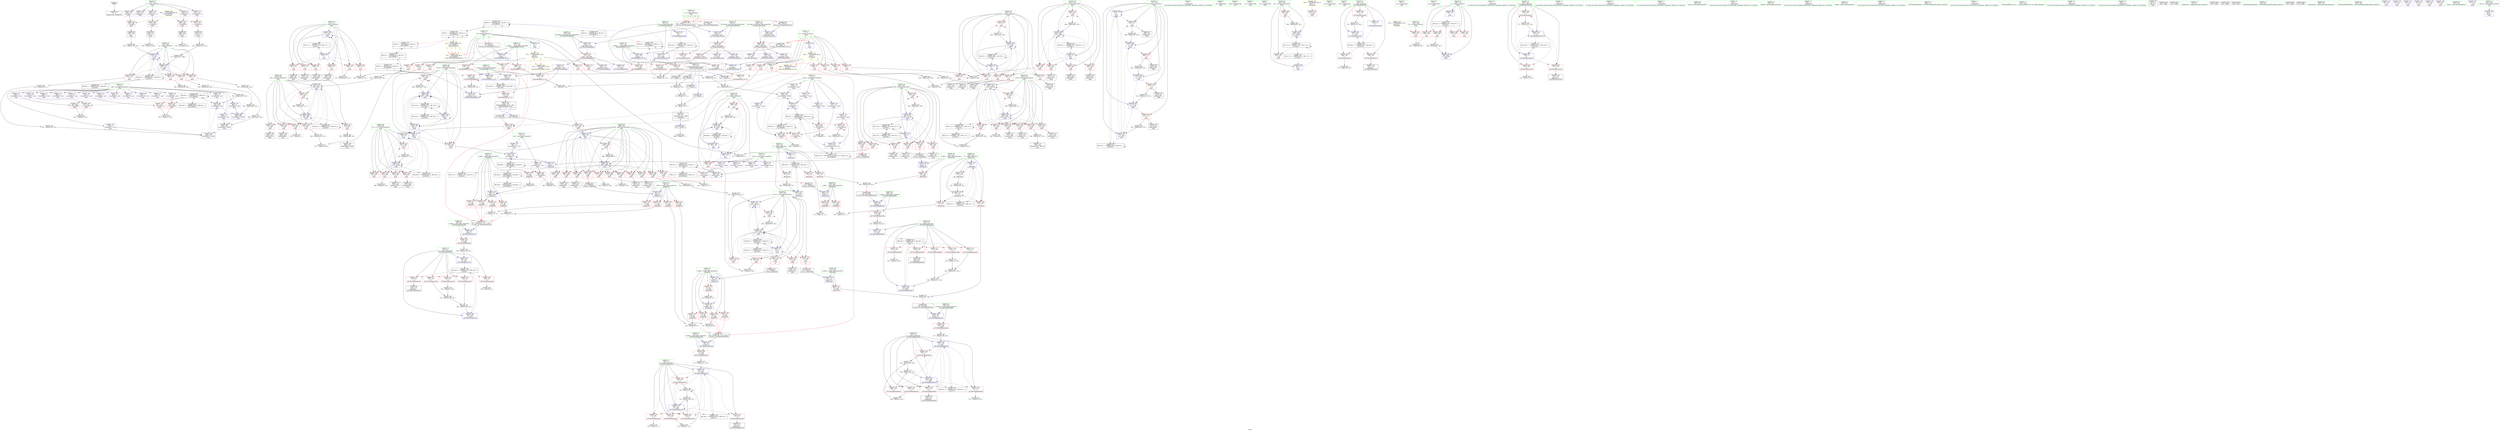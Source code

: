 digraph "SVFG" {
	label="SVFG";

	Node0x562b46afcaa0 [shape=record,color=grey,label="{NodeID: 0\nNullPtr}"];
	Node0x562b46afcaa0 -> Node0x562b46b0e2b0[style=solid];
	Node0x562b46b344b0 [shape=record,color=grey,label="{NodeID: 609\n562 = cmp(553, 561, )\n}"];
	Node0x562b46b1b340 [shape=record,color=red,label="{NodeID: 277\n466\<--283\n\<--i56\nmain\n}"];
	Node0x562b46b1b340 -> Node0x562b46b18930[style=solid];
	Node0x562b46b0c3a0 [shape=record,color=black,label="{NodeID: 111\n524\<--523\nidxprom97\<--\nmain\n}"];
	Node0x562b46b2f230 [shape=record,color=grey,label="{NodeID: 554\n396 = Binary(394, 105, )\n}"];
	Node0x562b46b2f230 -> Node0x562b46b15620[style=solid];
	Node0x562b46b15140 [shape=record,color=blue,label="{NodeID: 388\n277\<--5\np\<--\nmain\n}"];
	Node0x562b46b15140 -> Node0x562b46b1a640[style=dashed];
	Node0x562b46b15140 -> Node0x562b46b15140[style=dashed];
	Node0x562b46b15140 -> Node0x562b46b153b0[style=dashed];
	Node0x562b46b15140 -> Node0x562b46b4f400[style=dashed];
	Node0x562b46b10840 [shape=record,color=red,label="{NodeID: 222\n171\<--159\n\<--s.addr\n_Z6oznaciiii\n}"];
	Node0x562b46b10840 -> Node0x562b46b347b0[style=solid];
	Node0x562b46b0ce40 [shape=record,color=green,label="{NodeID: 56\n275\<--276\nj\<--j_field_insensitive\nmain\n}"];
	Node0x562b46b0ce40 -> Node0x562b46b1a160[style=solid];
	Node0x562b46b0ce40 -> Node0x562b46b1a230[style=solid];
	Node0x562b46b0ce40 -> Node0x562b46b1a300[style=solid];
	Node0x562b46b0ce40 -> Node0x562b46b1a3d0[style=solid];
	Node0x562b46b0ce40 -> Node0x562b46b1a4a0[style=solid];
	Node0x562b46b0ce40 -> Node0x562b46b1a570[style=solid];
	Node0x562b46b0ce40 -> Node0x562b46b15070[style=solid];
	Node0x562b46b0ce40 -> Node0x562b46b15a30[style=solid];
	Node0x562b46b1e0c0 [shape=record,color=red,label="{NodeID: 333\n600\<--599\n\<--arrayidx142\nmain\n}"];
	Node0x562b46b1e0c0 -> Node0x562b46b33a30[style=solid];
	Node0x562b46b139b0 [shape=record,color=purple,label="{NodeID: 167\n239\<--217\narrayidx7\<--this1\n_ZN7fenwick6updateEii\n}"];
	Node0x562b46b139b0 -> Node0x562b46b197a0[style=solid];
	Node0x562b46b139b0 -> Node0x562b46b207f0[style=solid];
	Node0x562b46ae7400 [shape=record,color=green,label="{NodeID: 1\n5\<--1\n\<--dummyObj\nCan only get source location for instruction, argument, global var or function.}"];
	Node0x562b46b34630 [shape=record,color=grey,label="{NodeID: 610\n452 = cmp(451, 5, )\n}"];
	Node0x562b46b1b410 [shape=record,color=red,label="{NodeID: 278\n479\<--283\n\<--i56\nmain\n}"];
	Node0x562b46b1b410 -> Node0x562b46b0c130[style=solid];
	Node0x562b46b0c470 [shape=record,color=black,label="{NodeID: 112\n548\<--547\nidxprom112\<--\nmain\n}"];
	Node0x562b46b2f3b0 [shape=record,color=grey,label="{NodeID: 555\n447 = Binary(446, 105, )\n}"];
	Node0x562b46b2f3b0 -> Node0x562b46b15ca0[style=solid];
	Node0x562b46b15210 [shape=record,color=blue,label="{NodeID: 389\n279\<--351\nx\<--sub\nmain\n}"];
	Node0x562b46b15210 -> Node0x562b46b1a980[style=dashed];
	Node0x562b46b15210 -> Node0x562b46b1aa50[style=dashed];
	Node0x562b46b15210 -> Node0x562b46b1ab20[style=dashed];
	Node0x562b46b15210 -> Node0x562b46b1abf0[style=dashed];
	Node0x562b46b15210 -> Node0x562b46b15210[style=dashed];
	Node0x562b46b15210 -> Node0x562b46b152e0[style=dashed];
	Node0x562b46b15210 -> Node0x562b46b59710[style=dashed];
	Node0x562b46b10910 [shape=record,color=red,label="{NodeID: 223\n177\<--159\n\<--s.addr\n_Z6oznaciiii\n}"];
	Node0x562b46b10910 -> Node0x562b46b34ab0[style=solid];
	Node0x562b46b0cf10 [shape=record,color=green,label="{NodeID: 57\n277\<--278\np\<--p_field_insensitive\nmain\n}"];
	Node0x562b46b0cf10 -> Node0x562b46b1a640[style=solid];
	Node0x562b46b0cf10 -> Node0x562b46b1a710[style=solid];
	Node0x562b46b0cf10 -> Node0x562b46b1a7e0[style=solid];
	Node0x562b46b0cf10 -> Node0x562b46b1a8b0[style=solid];
	Node0x562b46b0cf10 -> Node0x562b46b15140[style=solid];
	Node0x562b46b0cf10 -> Node0x562b46b153b0[style=solid];
	Node0x562b46b0cf10 -> Node0x562b46b15550[style=solid];
	Node0x562b46b0cf10 -> Node0x562b46b156f0[style=solid];
	Node0x562b46b0cf10 -> Node0x562b46b15890[style=solid];
	Node0x562b46b1e190 [shape=record,color=red,label="{NodeID: 334\n613\<--612\n\<--arrayidx149\nmain\n}"];
	Node0x562b46b1e190 -> Node0x562b46b17730[style=solid];
	Node0x562b46b13a80 [shape=record,color=purple,label="{NodeID: 168\n334\<--273\narraydecay\<--s\nmain\n}"];
	Node0x562b46ae7490 [shape=record,color=green,label="{NodeID: 2\n19\<--1\n.str\<--dummyObj\nGlob }"];
	Node0x562b46b347b0 [shape=record,color=grey,label="{NodeID: 611\n172 = cmp(170, 171, )\n}"];
	Node0x562b46b1b4e0 [shape=record,color=red,label="{NodeID: 279\n487\<--283\n\<--i56\nmain\n}"];
	Node0x562b46b1b4e0 -> Node0x562b46b31630[style=solid];
	Node0x562b46b0c540 [shape=record,color=black,label="{NodeID: 113\n551\<--550\nidxprom114\<--\nmain\n}"];
	Node0x562b46b6c010 [shape=record,color=yellow,style=double,label="{NodeID: 722\n49V_1 = ENCHI(MR_49V_0)\npts\{8 \}\nFun[_ZSt3minIiERKT_S2_S2_]}"];
	Node0x562b46b6c010 -> Node0x562b46b1ef60[style=dashed];
	Node0x562b46b2f530 [shape=record,color=grey,label="{NodeID: 556\n196 = Binary(195, 105, )\n}"];
	Node0x562b46b2f530 -> Node0x562b46b20310[style=solid];
	Node0x562b46b152e0 [shape=record,color=blue,label="{NodeID: 390\n279\<--377\nx\<--sub22\nmain\n}"];
	Node0x562b46b152e0 -> Node0x562b46b1a980[style=dashed];
	Node0x562b46b152e0 -> Node0x562b46b1aa50[style=dashed];
	Node0x562b46b152e0 -> Node0x562b46b1ab20[style=dashed];
	Node0x562b46b152e0 -> Node0x562b46b1abf0[style=dashed];
	Node0x562b46b152e0 -> Node0x562b46b15210[style=dashed];
	Node0x562b46b152e0 -> Node0x562b46b59710[style=dashed];
	Node0x562b46b109e0 [shape=record,color=red,label="{NodeID: 224\n170\<--161\n\<--i\n_Z6oznaciiii\n}"];
	Node0x562b46b109e0 -> Node0x562b46b347b0[style=solid];
	Node0x562b46b0cfe0 [shape=record,color=green,label="{NodeID: 58\n279\<--280\nx\<--x_field_insensitive\nmain\n}"];
	Node0x562b46b0cfe0 -> Node0x562b46b1a980[style=solid];
	Node0x562b46b0cfe0 -> Node0x562b46b1aa50[style=solid];
	Node0x562b46b0cfe0 -> Node0x562b46b1ab20[style=solid];
	Node0x562b46b0cfe0 -> Node0x562b46b1abf0[style=solid];
	Node0x562b46b0cfe0 -> Node0x562b46b15210[style=solid];
	Node0x562b46b0cfe0 -> Node0x562b46b152e0[style=solid];
	Node0x562b46b1e260 [shape=record,color=red,label="{NodeID: 335\n640\<--639\n\<--arrayidx162\nmain\n}"];
	Node0x562b46b1e260 -> Node0x562b46b33d30[style=solid];
	Node0x562b46b13b50 [shape=record,color=purple,label="{NodeID: 169\n348\<--273\narrayidx\<--s\nmain\n}"];
	Node0x562b46b13b50 -> Node0x562b46b1d8a0[style=solid];
	Node0x562b46ae7520 [shape=record,color=green,label="{NodeID: 3\n21\<--1\nstderr\<--dummyObj\nGlob }"];
	Node0x562b46b34930 [shape=record,color=grey,label="{NodeID: 612\n457 = cmp(455, 456, )\n}"];
	Node0x562b46b1b5b0 [shape=record,color=red,label="{NodeID: 280\n478\<--285\n\<--k\nmain\n}"];
	Node0x562b46b1b5b0 -> Node0x562b46b15f10[style=solid];
	Node0x562b46b0c610 [shape=record,color=black,label="{NodeID: 114\n555\<--554\nidxprom116\<--\nmain\n}"];
	Node0x562b46b2f6b0 [shape=record,color=grey,label="{NodeID: 557\n394 = Binary(393, 395, )\n}"];
	Node0x562b46b2f6b0 -> Node0x562b46b2f230[style=solid];
	Node0x562b46b153b0 [shape=record,color=blue,label="{NodeID: 391\n277\<--388\np\<--inc\nmain\n}"];
	Node0x562b46b153b0 -> Node0x562b46b1a710[style=dashed];
	Node0x562b46b153b0 -> Node0x562b46b15550[style=dashed];
	Node0x562b46b10ab0 [shape=record,color=red,label="{NodeID: 225\n181\<--161\n\<--i\n_Z6oznaciiii\n}"];
	Node0x562b46b10ab0 -> Node0x562b46b2e930[style=solid];
	Node0x562b46b0d0b0 [shape=record,color=green,label="{NodeID: 59\n281\<--282\nj52\<--j52_field_insensitive\nmain\n}"];
	Node0x562b46b0d0b0 -> Node0x562b46b1acc0[style=solid];
	Node0x562b46b0d0b0 -> Node0x562b46b1ad90[style=solid];
	Node0x562b46b0d0b0 -> Node0x562b46b1ae60[style=solid];
	Node0x562b46b0d0b0 -> Node0x562b46b1af30[style=solid];
	Node0x562b46b0d0b0 -> Node0x562b46b1b000[style=solid];
	Node0x562b46b0d0b0 -> Node0x562b46b15bd0[style=solid];
	Node0x562b46b0d0b0 -> Node0x562b46b16180[style=solid];
	Node0x562b46b5b010 [shape=record,color=black,label="{NodeID: 668\nMR_105V_3 = PHI(MR_105V_4, MR_105V_2, )\npts\{740 \}\n}"];
	Node0x562b46b5b010 -> Node0x562b46b1eb50[style=dashed];
	Node0x562b46b1e330 [shape=record,color=red,label="{NodeID: 336\n656\<--655\n\<--call172\nmain\n}"];
	Node0x562b46b1e330 -> Node0x562b46b24e40[style=solid];
	Node0x562b46b13c20 [shape=record,color=purple,label="{NodeID: 170\n356\<--273\narrayidx12\<--s\nmain\n}"];
	Node0x562b46b13c20 -> Node0x562b46b1d970[style=solid];
	Node0x562b46ae4ae0 [shape=record,color=green,label="{NodeID: 4\n22\<--1\n.str.1\<--dummyObj\nGlob }"];
	Node0x562b46b34ab0 [shape=record,color=grey,label="{NodeID: 613\n178 = cmp(176, 177, )\n}"];
	Node0x562b46b1b680 [shape=record,color=red,label="{NodeID: 281\n490\<--285\n\<--k\nmain\n}"];
	Node0x562b46b1b680 -> Node0x562b46b31030[style=solid];
	Node0x562b46b0c6e0 [shape=record,color=black,label="{NodeID: 115\n559\<--558\nidxprom119\<--add118\nmain\n}"];
	Node0x562b46b6c1d0 [shape=record,color=yellow,style=double,label="{NodeID: 724\n47V_1 = ENCHI(MR_47V_0)\npts\{6 \}\nFun[_ZSt3minIiERKT_S2_S2_]}"];
	Node0x562b46b6c1d0 -> Node0x562b46b1f030[style=dashed];
	Node0x562b46b2f830 [shape=record,color=grey,label="{NodeID: 558\n388 = Binary(387, 105, )\n}"];
	Node0x562b46b2f830 -> Node0x562b46b153b0[style=solid];
	Node0x562b46b15480 [shape=record,color=blue,label="{NodeID: 392\n391\<--383\narrayidx26\<--and\nmain\n}"];
	Node0x562b46b15480 -> Node0x562b46b15620[style=dashed];
	Node0x562b46b10b80 [shape=record,color=red,label="{NodeID: 226\n195\<--161\n\<--i\n_Z6oznaciiii\n}"];
	Node0x562b46b10b80 -> Node0x562b46b2f530[style=solid];
	Node0x562b46b0d180 [shape=record,color=green,label="{NodeID: 60\n283\<--284\ni56\<--i56_field_insensitive\nmain\n}"];
	Node0x562b46b0d180 -> Node0x562b46b1b0d0[style=solid];
	Node0x562b46b0d180 -> Node0x562b46b1b1a0[style=solid];
	Node0x562b46b0d180 -> Node0x562b46b1b270[style=solid];
	Node0x562b46b0d180 -> Node0x562b46b1b340[style=solid];
	Node0x562b46b0d180 -> Node0x562b46b1b410[style=solid];
	Node0x562b46b0d180 -> Node0x562b46b1b4e0[style=solid];
	Node0x562b46b0d180 -> Node0x562b46b15ca0[style=solid];
	Node0x562b46b0d180 -> Node0x562b46b15fe0[style=solid];
	Node0x562b46b1e400 [shape=record,color=red,label="{NodeID: 337\n665\<--664\n\<--arrayidx177\nmain\n}"];
	Node0x562b46b1e400 -> Node0x562b46b33eb0[style=solid];
	Node0x562b46b13cf0 [shape=record,color=purple,label="{NodeID: 171\n364\<--273\narrayidx16\<--s\nmain\n}"];
	Node0x562b46b13cf0 -> Node0x562b46b1da40[style=solid];
	Node0x562b46ae4b70 [shape=record,color=green,label="{NodeID: 5\n24\<--1\n.str.2\<--dummyObj\nGlob }"];
	Node0x562b46b34c30 [shape=record,color=grey,label="{NodeID: 614\n514 = cmp(513, 105, )\n}"];
	Node0x562b46b1b750 [shape=record,color=red,label="{NodeID: 282\n643\<--287\n\<--cnt\nmain\n}"];
	Node0x562b46b1b750 -> Node0x562b46b2fb30[style=solid];
	Node0x562b46b11040 [shape=record,color=black,label="{NodeID: 116\n567\<--566\nidxprom124\<--\nmain\n}"];
	Node0x562b46b6c2b0 [shape=record,color=yellow,style=double,label="{NodeID: 725\n45V_1 = ENCHI(MR_45V_0)\npts\{1 \}\nFun[main]}"];
	Node0x562b46b6c2b0 -> Node0x562b46b14b90[style=dashed];
	Node0x562b46b2f9b0 [shape=record,color=grey,label="{NodeID: 559\n455 = Binary(454, 105, )\n}"];
	Node0x562b46b2f9b0 -> Node0x562b46b34930[style=solid];
	Node0x562b46b15550 [shape=record,color=blue,label="{NodeID: 393\n277\<--401\np\<--inc31\nmain\n}"];
	Node0x562b46b15550 -> Node0x562b46b1a7e0[style=dashed];
	Node0x562b46b15550 -> Node0x562b46b156f0[style=dashed];
	Node0x562b46b10c50 [shape=record,color=red,label="{NodeID: 227\n176\<--163\n\<--j\n_Z6oznaciiii\n}"];
	Node0x562b46b10c50 -> Node0x562b46b34ab0[style=solid];
	Node0x562b46b0d250 [shape=record,color=green,label="{NodeID: 61\n285\<--286\nk\<--k_field_insensitive\nmain\n}"];
	Node0x562b46b0d250 -> Node0x562b46b1b5b0[style=solid];
	Node0x562b46b0d250 -> Node0x562b46b1b680[style=solid];
	Node0x562b46b0d250 -> Node0x562b46b15d70[style=solid];
	Node0x562b46b0d250 -> Node0x562b46b15e40[style=solid];
	Node0x562b46b0d250 -> Node0x562b46b160b0[style=solid];
	Node0x562b46b1e4d0 [shape=record,color=red,label="{NodeID: 338\n672\<--671\n\<--arrayidx181\nmain\n}"];
	Node0x562b46b13dc0 [shape=record,color=purple,label="{NodeID: 172\n372\<--273\narrayidx20\<--s\nmain\n}"];
	Node0x562b46b13dc0 -> Node0x562b46b1db10[style=solid];
	Node0x562b46ae4c30 [shape=record,color=green,label="{NodeID: 6\n26\<--1\n.str.3\<--dummyObj\nGlob }"];
	Node0x562b46b34db0 [shape=record,color=grey,label="{NodeID: 615\n507 = cmp(506, 105, )\n}"];
	Node0x562b46b1b820 [shape=record,color=red,label="{NodeID: 283\n652\<--287\n\<--cnt\nmain\n}"];
	Node0x562b46b11110 [shape=record,color=black,label="{NodeID: 117\n570\<--569\nidxprom126\<--\nmain\n}"];
	Node0x562b46b6c3c0 [shape=record,color=yellow,style=double,label="{NodeID: 726\n47V_1 = ENCHI(MR_47V_0)\npts\{6 \}\nFun[main]|{|<s8>12|<s9>17}}"];
	Node0x562b46b6c3c0 -> Node0x562b46b14100[style=dashed];
	Node0x562b46b6c3c0 -> Node0x562b46b141d0[style=dashed];
	Node0x562b46b6c3c0 -> Node0x562b46b142a0[style=dashed];
	Node0x562b46b6c3c0 -> Node0x562b46b14370[style=dashed];
	Node0x562b46b6c3c0 -> Node0x562b46b14440[style=dashed];
	Node0x562b46b6c3c0 -> Node0x562b46b14510[style=dashed];
	Node0x562b46b6c3c0 -> Node0x562b46b1dd80[style=dashed];
	Node0x562b46b6c3c0 -> Node0x562b46b1e330[style=dashed];
	Node0x562b46b6c3c0:s8 -> Node0x562b46b6c1d0[style=dashed,color=red];
	Node0x562b46b6c3c0:s9 -> Node0x562b46b6c1d0[style=dashed,color=red];
	Node0x562b46b2fb30 [shape=record,color=grey,label="{NodeID: 560\n644 = Binary(643, 105, )\n}"];
	Node0x562b46b2fb30 -> Node0x562b46b24ca0[style=solid];
	Node0x562b46b15620 [shape=record,color=blue,label="{NodeID: 394\n404\<--396\narrayidx33\<--and28\nmain\n}"];
	Node0x562b46b15620 -> Node0x562b46b157c0[style=dashed];
	Node0x562b46b10d20 [shape=record,color=red,label="{NodeID: 228\n184\<--163\n\<--j\n_Z6oznaciiii\n}"];
	Node0x562b46b10d20 -> Node0x562b46b2e7b0[style=solid];
	Node0x562b46b0d320 [shape=record,color=green,label="{NodeID: 62\n287\<--288\ncnt\<--cnt_field_insensitive\nmain\n}"];
	Node0x562b46b0d320 -> Node0x562b46b1b750[style=solid];
	Node0x562b46b0d320 -> Node0x562b46b1b820[style=solid];
	Node0x562b46b0d320 -> Node0x562b46b16250[style=solid];
	Node0x562b46b0d320 -> Node0x562b46b24ca0[style=solid];
	Node0x562b46b5bf10 [shape=record,color=black,label="{NodeID: 671\nMR_40V_3 = PHI(MR_40V_4, MR_40V_2, )\npts\{211 \}\n}"];
	Node0x562b46b5bf10 -> Node0x562b46b18f80[style=dashed];
	Node0x562b46b5bf10 -> Node0x562b46b19050[style=dashed];
	Node0x562b46b5bf10 -> Node0x562b46b19120[style=dashed];
	Node0x562b46b5bf10 -> Node0x562b46b191f0[style=dashed];
	Node0x562b46b5bf10 -> Node0x562b46b192c0[style=dashed];
	Node0x562b46b5bf10 -> Node0x562b46b20990[style=dashed];
	Node0x562b46b1e5a0 [shape=record,color=red,label="{NodeID: 339\n706\<--699\nthis1\<--this.addr\n_ZN7fenwick5clearEv\n}"];
	Node0x562b46b1e5a0 -> Node0x562b46b13e90[style=solid];
	Node0x562b46b1e5a0 -> Node0x562b46b13f60[style=solid];
	Node0x562b46b1e5a0 -> Node0x562b46b14030[style=solid];
	Node0x562b46b13e90 [shape=record,color=purple,label="{NodeID: 173\n717\<--706\nF\<--this1\n_ZN7fenwick5clearEv\n}"];
	Node0x562b46ae8200 [shape=record,color=green,label="{NodeID: 7\n28\<--1\n.str.4\<--dummyObj\nGlob }"];
	Node0x562b46b34f30 [shape=record,color=grey,label="{NodeID: 616\n660 = cmp(659, 105, )\n}"];
	Node0x562b46b1b8f0 [shape=record,color=red,label="{NodeID: 284\n506\<--289\n\<--s86\nmain\n}"];
	Node0x562b46b1b8f0 -> Node0x562b46b34db0[style=solid];
	Node0x562b46b111e0 [shape=record,color=black,label="{NodeID: 118\n580\<--579\nidxprom131\<--\nmain\n}"];
	Node0x562b46b6c4a0 [shape=record,color=yellow,style=double,label="{NodeID: 727\n49V_1 = ENCHI(MR_49V_0)\npts\{8 \}\nFun[main]|{|<s9>12|<s10>17}}"];
	Node0x562b46b6c4a0 -> Node0x562b46b145e0[style=dashed];
	Node0x562b46b6c4a0 -> Node0x562b46b146b0[style=dashed];
	Node0x562b46b6c4a0 -> Node0x562b46b14780[style=dashed];
	Node0x562b46b6c4a0 -> Node0x562b46b14850[style=dashed];
	Node0x562b46b6c4a0 -> Node0x562b46b14920[style=dashed];
	Node0x562b46b6c4a0 -> Node0x562b46b149f0[style=dashed];
	Node0x562b46b6c4a0 -> Node0x562b46b14ac0[style=dashed];
	Node0x562b46b6c4a0 -> Node0x562b46b1dd80[style=dashed];
	Node0x562b46b6c4a0 -> Node0x562b46b1e330[style=dashed];
	Node0x562b46b6c4a0:s9 -> Node0x562b46b6c010[style=dashed,color=red];
	Node0x562b46b6c4a0:s10 -> Node0x562b46b6c010[style=dashed,color=red];
	Node0x562b46b2fcb0 [shape=record,color=grey,label="{NodeID: 561\n401 = Binary(400, 105, )\n}"];
	Node0x562b46b2fcb0 -> Node0x562b46b15550[style=solid];
	Node0x562b46b156f0 [shape=record,color=blue,label="{NodeID: 395\n277\<--413\np\<--inc38\nmain\n}"];
	Node0x562b46b156f0 -> Node0x562b46b1a8b0[style=dashed];
	Node0x562b46b156f0 -> Node0x562b46b15890[style=dashed];
	Node0x562b46b10df0 [shape=record,color=red,label="{NodeID: 229\n190\<--163\n\<--j\n_Z6oznaciiii\n}"];
	Node0x562b46b10df0 -> Node0x562b46b18330[style=solid];
	Node0x562b46b0d3f0 [shape=record,color=green,label="{NodeID: 63\n289\<--290\ns86\<--s86_field_insensitive\nmain\n}"];
	Node0x562b46b0d3f0 -> Node0x562b46b1b8f0[style=solid];
	Node0x562b46b0d3f0 -> Node0x562b46b1b9c0[style=solid];
	Node0x562b46b0d3f0 -> Node0x562b46b1ba90[style=solid];
	Node0x562b46b0d3f0 -> Node0x562b46b1bb60[style=solid];
	Node0x562b46b0d3f0 -> Node0x562b46b1bc30[style=solid];
	Node0x562b46b0d3f0 -> Node0x562b46b1bd00[style=solid];
	Node0x562b46b0d3f0 -> Node0x562b46b1bdd0[style=solid];
	Node0x562b46b0d3f0 -> Node0x562b46b1bea0[style=solid];
	Node0x562b46b0d3f0 -> Node0x562b46b1bf70[style=solid];
	Node0x562b46b0d3f0 -> Node0x562b46b1c040[style=solid];
	Node0x562b46b0d3f0 -> Node0x562b46b1c110[style=solid];
	Node0x562b46b0d3f0 -> Node0x562b46b1c1e0[style=solid];
	Node0x562b46b0d3f0 -> Node0x562b46b16320[style=solid];
	Node0x562b46b0d3f0 -> Node0x562b46b24d70[style=solid];
	Node0x562b46b5c410 [shape=record,color=black,label="{NodeID: 672\nMR_42V_2 = PHI(MR_42V_4, MR_42V_1, )\npts\{213 \}\n}"];
	Node0x562b46b5c410 -> Node0x562b46b20720[style=dashed];
	Node0x562b46b1e670 [shape=record,color=red,label="{NodeID: 340\n709\<--701\n\<--i\n_ZN7fenwick5clearEv\n}"];
	Node0x562b46b1e670 -> Node0x562b46b35230[style=solid];
	Node0x562b46b13f60 [shape=record,color=purple,label="{NodeID: 174\n720\<--706\narrayidx\<--this1\n_ZN7fenwick5clearEv\n}"];
	Node0x562b46ae82c0 [shape=record,color=green,label="{NodeID: 8\n30\<--1\n.str.5\<--dummyObj\nGlob }"];
	Node0x562b46b350b0 [shape=record,color=grey,label="{NodeID: 617\n367 = cmp(366, 368, )\n}"];
	Node0x562b46b1b9c0 [shape=record,color=red,label="{NodeID: 285\n509\<--289\n\<--s86\nmain\n}"];
	Node0x562b46b1b9c0 -> Node0x562b46b0c2d0[style=solid];
	Node0x562b46b112b0 [shape=record,color=black,label="{NodeID: 119\n598\<--597\nidxprom141\<--\nmain\n}"];
	Node0x562b46b2fe30 [shape=record,color=grey,label="{NodeID: 562\n649 = Binary(648, 51, )\n}"];
	Node0x562b46b2fe30 -> Node0x562b46b24d70[style=solid];
	Node0x562b46b157c0 [shape=record,color=blue,label="{NodeID: 396\n416\<--408\narrayidx40\<--and35\nmain\n}"];
	Node0x562b46b157c0 -> Node0x562b46b15960[style=dashed];
	Node0x562b46b10ec0 [shape=record,color=red,label="{NodeID: 230\n217\<--204\nthis1\<--this.addr\n_ZN7fenwick6updateEii\n}"];
	Node0x562b46b10ec0 -> Node0x562b46b13810[style=solid];
	Node0x562b46b10ec0 -> Node0x562b46b138e0[style=solid];
	Node0x562b46b10ec0 -> Node0x562b46b139b0[style=solid];
	Node0x562b46b0d4c0 [shape=record,color=green,label="{NodeID: 64\n291\<--292\ni99\<--i99_field_insensitive\nmain\n}"];
	Node0x562b46b0d4c0 -> Node0x562b46b1c2b0[style=solid];
	Node0x562b46b0d4c0 -> Node0x562b46b1c380[style=solid];
	Node0x562b46b0d4c0 -> Node0x562b46b1c450[style=solid];
	Node0x562b46b0d4c0 -> Node0x562b46b1c520[style=solid];
	Node0x562b46b0d4c0 -> Node0x562b46b1c5f0[style=solid];
	Node0x562b46b0d4c0 -> Node0x562b46b1c6c0[style=solid];
	Node0x562b46b0d4c0 -> Node0x562b46b1c790[style=solid];
	Node0x562b46b0d4c0 -> Node0x562b46b16590[style=solid];
	Node0x562b46b0d4c0 -> Node0x562b46b24bd0[style=solid];
	Node0x562b46b5c910 [shape=record,color=black,label="{NodeID: 673\nMR_8V_2 = PHI(MR_8V_3, MR_8V_1, )\npts\{180000 \}\n|{|<s3>5}}"];
	Node0x562b46b5c910 -> Node0x562b46b197a0[style=dashed];
	Node0x562b46b5c910 -> Node0x562b46b207f0[style=dashed];
	Node0x562b46b5c910 -> Node0x562b46b5c910[style=dashed];
	Node0x562b46b5c910:s3 -> Node0x562b46b63710[style=dashed,color=blue];
	Node0x562b46b1e740 [shape=record,color=red,label="{NodeID: 341\n718\<--701\n\<--i\n_ZN7fenwick5clearEv\n}"];
	Node0x562b46b1e740 -> Node0x562b46b116c0[style=solid];
	Node0x562b46b14030 [shape=record,color=purple,label="{NodeID: 175\n723\<--706\narrayidx6\<--this1\n_ZN7fenwick5clearEv\n}"];
	Node0x562b46b14030 -> Node0x562b46b25320[style=solid];
	Node0x562b46ae8380 [shape=record,color=green,label="{NodeID: 9\n32\<--1\n.str.6\<--dummyObj\nGlob }"];
	Node0x562b46b35230 [shape=record,color=grey,label="{NodeID: 618\n710 = cmp(709, 224, )\n}"];
	Node0x562b46b1ba90 [shape=record,color=red,label="{NodeID: 286\n513\<--289\n\<--s86\nmain\n}"];
	Node0x562b46b1ba90 -> Node0x562b46b34c30[style=solid];
	Node0x562b46b11380 [shape=record,color=black,label="{NodeID: 120\n611\<--610\nidxprom148\<--\nmain\n}"];
	Node0x562b46b6c660 [shape=record,color=yellow,style=double,label="{NodeID: 729\n53V_1 = ENCHI(MR_53V_0)\npts\{268 \}\nFun[main]}"];
	Node0x562b46b6c660 -> Node0x562b46b19870[style=dashed];
	Node0x562b46b2ffb0 [shape=record,color=grey,label="{NodeID: 563\n381 = Binary(380, 382, )\n}"];
	Node0x562b46b2ffb0 -> Node0x562b46b30130[style=solid];
	Node0x562b46b15890 [shape=record,color=blue,label="{NodeID: 397\n277\<--425\np\<--inc45\nmain\n}"];
	Node0x562b46b15890 -> Node0x562b46b1a640[style=dashed];
	Node0x562b46b15890 -> Node0x562b46b15140[style=dashed];
	Node0x562b46b15890 -> Node0x562b46b153b0[style=dashed];
	Node0x562b46b15890 -> Node0x562b46b4f400[style=dashed];
	Node0x562b46b18e20 [shape=record,color=red,label="{NodeID: 231\n218\<--206\n\<--a.addr\n_ZN7fenwick6updateEii\n}"];
	Node0x562b46b18e20 -> Node0x562b46b32cb0[style=solid];
	Node0x562b46b0d590 [shape=record,color=green,label="{NodeID: 65\n293\<--294\nj103\<--j103_field_insensitive\nmain\n}"];
	Node0x562b46b0d590 -> Node0x562b46b1c860[style=solid];
	Node0x562b46b0d590 -> Node0x562b46b1c930[style=solid];
	Node0x562b46b0d590 -> Node0x562b46b1ca00[style=solid];
	Node0x562b46b0d590 -> Node0x562b46b1cad0[style=solid];
	Node0x562b46b0d590 -> Node0x562b46b1cba0[style=solid];
	Node0x562b46b0d590 -> Node0x562b46b1cc70[style=solid];
	Node0x562b46b0d590 -> Node0x562b46b1cd40[style=solid];
	Node0x562b46b0d590 -> Node0x562b46b16660[style=solid];
	Node0x562b46b0d590 -> Node0x562b46b16a70[style=solid];
	Node0x562b46b1e810 [shape=record,color=red,label="{NodeID: 342\n731\<--701\n\<--i\n_ZN7fenwick5clearEv\n}"];
	Node0x562b46b1e810 -> Node0x562b46b181b0[style=solid];
	Node0x562b46b14100 [shape=record,color=red,label="{NodeID: 176\n331\<--4\n\<--R\nmain\n}"];
	Node0x562b46b14100 -> Node0x562b46b35830[style=solid];
	Node0x562b46ae8440 [shape=record,color=green,label="{NodeID: 10\n51\<--1\n\<--dummyObj\nCan only get source location for instruction, argument, global var or function.}"];
	Node0x562b46b353b0 [shape=record,color=grey,label="{NodeID: 619\n359 = cmp(358, 360, )\n}"];
	Node0x562b46b1bb60 [shape=record,color=red,label="{NodeID: 287\n523\<--289\n\<--s86\nmain\n}"];
	Node0x562b46b1bb60 -> Node0x562b46b0c3a0[style=solid];
	Node0x562b46b11450 [shape=record,color=black,label="{NodeID: 121\n638\<--637\nidxprom161\<--\nmain\n}"];
	Node0x562b46b30130 [shape=record,color=grey,label="{NodeID: 564\n383 = Binary(381, 105, )\n}"];
	Node0x562b46b30130 -> Node0x562b46b15480[style=solid];
	Node0x562b46b15960 [shape=record,color=blue,label="{NodeID: 398\n428\<--420\narrayidx47\<--and42\nmain\n}"];
	Node0x562b46b15960 -> Node0x562b46b15480[style=dashed];
	Node0x562b46b15960 -> Node0x562b46b59c10[style=dashed];
	Node0x562b46b18eb0 [shape=record,color=red,label="{NodeID: 232\n226\<--208\n\<--b.addr\n_ZN7fenwick6updateEii\n}"];
	Node0x562b46b18eb0 -> Node0x562b46b32530[style=solid];
	Node0x562b46b0d660 [shape=record,color=green,label="{NodeID: 66\n295\<--296\nk105\<--k105_field_insensitive\nmain\n}"];
	Node0x562b46b0d660 -> Node0x562b46b1ce10[style=solid];
	Node0x562b46b0d660 -> Node0x562b46b1cee0[style=solid];
	Node0x562b46b0d660 -> Node0x562b46b16730[style=solid];
	Node0x562b46b0d660 -> Node0x562b46b16800[style=solid];
	Node0x562b46b0d660 -> Node0x562b46b168d0[style=solid];
	Node0x562b46b0d660 -> Node0x562b46b16b40[style=solid];
	Node0x562b46b1e8e0 [shape=record,color=red,label="{NodeID: 343\n714\<--703\n\<--j\n_ZN7fenwick5clearEv\n}"];
	Node0x562b46b1e8e0 -> Node0x562b46b33430[style=solid];
	Node0x562b46b141d0 [shape=record,color=red,label="{NodeID: 177\n446\<--4\n\<--R\nmain\n}"];
	Node0x562b46b141d0 -> Node0x562b46b2f3b0[style=solid];
	Node0x562b46ae8500 [shape=record,color=green,label="{NodeID: 11\n105\<--1\n\<--dummyObj\nCan only get source location for instruction, argument, global var or function.}"];
	Node0x562b46b35530 [shape=record,color=grey,label="{NodeID: 620\n344 = cmp(340, 342, )\n}"];
	Node0x562b46b1bc30 [shape=record,color=red,label="{NodeID: 288\n573\<--289\n\<--s86\nmain\n}"];
	Node0x562b46b1bc30 -> Node0x562b46b338b0[style=solid];
	Node0x562b46b11520 [shape=record,color=black,label="{NodeID: 122\n663\<--662\nidxprom176\<--\nmain\n}"];
	Node0x562b46b302b0 [shape=record,color=grey,label="{NodeID: 565\n54 = Binary(53, 51, )\n}"];
	Node0x562b46b302b0 -> Node0x562b46b1f610[style=solid];
	Node0x562b46b15a30 [shape=record,color=blue,label="{NodeID: 399\n275\<--432\nj\<--inc48\nmain\n}"];
	Node0x562b46b15a30 -> Node0x562b46b1a160[style=dashed];
	Node0x562b46b15a30 -> Node0x562b46b1a230[style=dashed];
	Node0x562b46b15a30 -> Node0x562b46b1a300[style=dashed];
	Node0x562b46b15a30 -> Node0x562b46b1a3d0[style=dashed];
	Node0x562b46b15a30 -> Node0x562b46b1a4a0[style=dashed];
	Node0x562b46b15a30 -> Node0x562b46b1a570[style=dashed];
	Node0x562b46b15a30 -> Node0x562b46b15070[style=dashed];
	Node0x562b46b15a30 -> Node0x562b46b15a30[style=dashed];
	Node0x562b46b15a30 -> Node0x562b46b4ef00[style=dashed];
	Node0x562b46b18f80 [shape=record,color=red,label="{NodeID: 233\n222\<--210\n\<--x\n_ZN7fenwick6updateEii\n}"];
	Node0x562b46b18f80 -> Node0x562b46b359b0[style=solid];
	Node0x562b46b0d730 [shape=record,color=green,label="{NodeID: 67\n297\<--298\nj137\<--j137_field_insensitive\nmain\n}"];
	Node0x562b46b0d730 -> Node0x562b46b1cfb0[style=solid];
	Node0x562b46b0d730 -> Node0x562b46b1d080[style=solid];
	Node0x562b46b0d730 -> Node0x562b46b1d150[style=solid];
	Node0x562b46b0d730 -> Node0x562b46b1d220[style=solid];
	Node0x562b46b0d730 -> Node0x562b46b1d2f0[style=solid];
	Node0x562b46b0d730 -> Node0x562b46b1d3c0[style=solid];
	Node0x562b46b0d730 -> Node0x562b46b16c10[style=solid];
	Node0x562b46b0d730 -> Node0x562b46b24a70[style=solid];
	Node0x562b46b0d730 -> Node0x562b46b24b00[style=solid];
	Node0x562b46b1e9b0 [shape=record,color=red,label="{NodeID: 344\n721\<--703\n\<--j\n_ZN7fenwick5clearEv\n}"];
	Node0x562b46b1e9b0 -> Node0x562b46b11790[style=solid];
	Node0x562b46b142a0 [shape=record,color=red,label="{NodeID: 178\n456\<--4\n\<--R\nmain\n}"];
	Node0x562b46b142a0 -> Node0x562b46b34930[style=solid];
	Node0x562b46ad7920 [shape=record,color=green,label="{NodeID: 12\n224\<--1\n\<--dummyObj\nCan only get source location for instruction, argument, global var or function.}"];
	Node0x562b46b356b0 [shape=record,color=grey,label="{NodeID: 621\n231 = cmp(230, 224, )\n}"];
	Node0x562b46b1bd00 [shape=record,color=red,label="{NodeID: 289\n601\<--289\n\<--s86\nmain\n}"];
	Node0x562b46b1bd00 -> Node0x562b46b33a30[style=solid];
	Node0x562b46b115f0 [shape=record,color=black,label="{NodeID: 123\n670\<--669\nidxprom180\<--\nmain\n}"];
	Node0x562b46b30430 [shape=record,color=grey,label="{NodeID: 566\n50 = Binary(49, 51, )\n}"];
	Node0x562b46b30430 -> Node0x562b46b1f540[style=solid];
	Node0x562b46b15b00 [shape=record,color=blue,label="{NodeID: 400\n271\<--437\ni\<--inc50\nmain\n}"];
	Node0x562b46b15b00 -> Node0x562b46b19c80[style=dashed];
	Node0x562b46b15b00 -> Node0x562b46b19d50[style=dashed];
	Node0x562b46b15b00 -> Node0x562b46b19e20[style=dashed];
	Node0x562b46b15b00 -> Node0x562b46b19ef0[style=dashed];
	Node0x562b46b15b00 -> Node0x562b46b19fc0[style=dashed];
	Node0x562b46b15b00 -> Node0x562b46b1a090[style=dashed];
	Node0x562b46b15b00 -> Node0x562b46b15b00[style=dashed];
	Node0x562b46b15b00 -> Node0x562b46b4ea00[style=dashed];
	Node0x562b46b19050 [shape=record,color=red,label="{NodeID: 234\n234\<--210\n\<--x\n_ZN7fenwick6updateEii\n}"];
	Node0x562b46b19050 -> Node0x562b46b0e7c0[style=solid];
	Node0x562b46b0d800 [shape=record,color=green,label="{NodeID: 68\n299\<--300\ni171\<--i171_field_insensitive\nmain\n}"];
	Node0x562b46b0d800 -> Node0x562b46b1d490[style=solid];
	Node0x562b46b0d800 -> Node0x562b46b1d560[style=solid];
	Node0x562b46b0d800 -> Node0x562b46b1d630[style=solid];
	Node0x562b46b0d800 -> Node0x562b46b1d700[style=solid];
	Node0x562b46b0d800 -> Node0x562b46b1d7d0[style=solid];
	Node0x562b46b0d800 -> Node0x562b46b24e40[style=solid];
	Node0x562b46b0d800 -> Node0x562b46b24f10[style=solid];
	Node0x562b46b1ea80 [shape=record,color=red,label="{NodeID: 345\n726\<--703\n\<--j\n_ZN7fenwick5clearEv\n}"];
	Node0x562b46b1ea80 -> Node0x562b46b18030[style=solid];
	Node0x562b46b14370 [shape=record,color=red,label="{NodeID: 179\n516\<--4\n\<--R\nmain\n}"];
	Node0x562b46b14370 -> Node0x562b46b2e1f0[style=solid];
	Node0x562b46ad79e0 [shape=record,color=green,label="{NodeID: 13\n343\<--1\n\<--dummyObj\nCan only get source location for instruction, argument, global var or function.}"];
	Node0x562b46b35830 [shape=record,color=grey,label="{NodeID: 622\n332 = cmp(330, 331, )\n}"];
	Node0x562b46b1bdd0 [shape=record,color=red,label="{NodeID: 290\n606\<--289\n\<--s86\nmain\n|{<s0>14}}"];
	Node0x562b46b1bdd0:s0 -> Node0x562b46ba2590[style=solid,color=red];
	Node0x562b46b116c0 [shape=record,color=black,label="{NodeID: 124\n719\<--718\nidxprom\<--\n_ZN7fenwick5clearEv\n}"];
	Node0x562b46b305b0 [shape=record,color=grey,label="{NodeID: 567\n407 = Binary(406, 105, )\n}"];
	Node0x562b46b305b0 -> Node0x562b46b30a30[style=solid];
	Node0x562b46b15bd0 [shape=record,color=blue,label="{NodeID: 401\n281\<--5\nj52\<--\nmain\n}"];
	Node0x562b46b15bd0 -> Node0x562b46b1acc0[style=dashed];
	Node0x562b46b15bd0 -> Node0x562b46b1ad90[style=dashed];
	Node0x562b46b15bd0 -> Node0x562b46b1ae60[style=dashed];
	Node0x562b46b15bd0 -> Node0x562b46b1af30[style=dashed];
	Node0x562b46b15bd0 -> Node0x562b46b1b000[style=dashed];
	Node0x562b46b15bd0 -> Node0x562b46b16180[style=dashed];
	Node0x562b46b15bd0 -> Node0x562b46b4fe00[style=dashed];
	Node0x562b46b19120 [shape=record,color=red,label="{NodeID: 235\n253\<--210\n\<--x\n_ZN7fenwick6updateEii\n}"];
	Node0x562b46b19120 -> Node0x562b46b31ab0[style=solid];
	Node0x562b46b0d8d0 [shape=record,color=green,label="{NodeID: 69\n304\<--305\nscanf\<--scanf_field_insensitive\n}"];
	Node0x562b46b1eb50 [shape=record,color=red,label="{NodeID: 346\n759\<--739\n\<--retval\n_ZSt3minIiERKT_S2_S2_\n}"];
	Node0x562b46b1eb50 -> Node0x562b46b11860[style=solid];
	Node0x562b46b14440 [shape=record,color=red,label="{NodeID: 180\n519\<--4\n\<--R\nmain\n|{<s0>13}}"];
	Node0x562b46b14440:s0 -> Node0x562b46ba1ef0[style=solid,color=red];
	Node0x562b46ad7ae0 [shape=record,color=green,label="{NodeID: 14\n352\<--1\n\<--dummyObj\nCan only get source location for instruction, argument, global var or function.}"];
	Node0x562b46b359b0 [shape=record,color=grey,label="{NodeID: 623\n223 = cmp(222, 224, )\n}"];
	Node0x562b46b1bea0 [shape=record,color=red,label="{NodeID: 291\n610\<--289\n\<--s86\nmain\n}"];
	Node0x562b46b1bea0 -> Node0x562b46b11380[style=solid];
	Node0x562b46b11790 [shape=record,color=black,label="{NodeID: 125\n722\<--721\nidxprom5\<--\n_ZN7fenwick5clearEv\n}"];
	Node0x562b46b30730 [shape=record,color=grey,label="{NodeID: 568\n375 = Binary(376, 374, )\n}"];
	Node0x562b46b30730 -> Node0x562b46b308b0[style=solid];
	Node0x562b46b15ca0 [shape=record,color=blue,label="{NodeID: 402\n283\<--447\ni56\<--sub57\nmain\n}"];
	Node0x562b46b15ca0 -> Node0x562b46b1b0d0[style=dashed];
	Node0x562b46b15ca0 -> Node0x562b46b1b1a0[style=dashed];
	Node0x562b46b15ca0 -> Node0x562b46b1b270[style=dashed];
	Node0x562b46b15ca0 -> Node0x562b46b1b340[style=dashed];
	Node0x562b46b15ca0 -> Node0x562b46b1b410[style=dashed];
	Node0x562b46b15ca0 -> Node0x562b46b1b4e0[style=dashed];
	Node0x562b46b15ca0 -> Node0x562b46b15ca0[style=dashed];
	Node0x562b46b15ca0 -> Node0x562b46b15fe0[style=dashed];
	Node0x562b46b15ca0 -> Node0x562b46b4cd00[style=dashed];
	Node0x562b46b191f0 [shape=record,color=red,label="{NodeID: 236\n254\<--210\n\<--x\n_ZN7fenwick6updateEii\n}"];
	Node0x562b46b191f0 -> Node0x562b46b317b0[style=solid];
	Node0x562b46b0d9d0 [shape=record,color=green,label="{NodeID: 70\n316\<--317\nfprintf\<--fprintf_field_insensitive\n}"];
	Node0x562b46b1ec20 [shape=record,color=red,label="{NodeID: 347\n749\<--741\n\<--__a.addr\n_ZSt3minIiERKT_S2_S2_\n}"];
	Node0x562b46b1ec20 -> Node0x562b46b1f030[style=solid];
	Node0x562b46b14510 [shape=record,color=red,label="{NodeID: 181\n531\<--4\n\<--R\nmain\n}"];
	Node0x562b46b14510 -> Node0x562b46b335b0[style=solid];
	Node0x562b46ad7be0 [shape=record,color=green,label="{NodeID: 15\n360\<--1\n\<--dummyObj\nCan only get source location for instruction, argument, global var or function.}"];
	Node0x562b46b35b30 [shape=record,color=grey,label="{NodeID: 624\n310 = cmp(308, 309, )\n}"];
	Node0x562b46b1bf70 [shape=record,color=red,label="{NodeID: 292\n618\<--289\n\<--s86\nmain\n|{<s0>15}}"];
	Node0x562b46b1bf70:s0 -> Node0x562b46ba28c0[style=solid,color=red];
	Node0x562b46b11860 [shape=record,color=black,label="{NodeID: 126\n736\<--759\n_ZSt3minIiERKT_S2_S2__ret\<--\n_ZSt3minIiERKT_S2_S2_\n|{<s0>12|<s1>17}}"];
	Node0x562b46b11860:s0 -> Node0x562b46ba0f80[style=solid,color=blue];
	Node0x562b46b11860:s1 -> Node0x562b46ba1500[style=solid,color=blue];
	Node0x562b46b308b0 [shape=record,color=grey,label="{NodeID: 569\n377 = Binary(375, 360, )\n}"];
	Node0x562b46b308b0 -> Node0x562b46b152e0[style=solid];
	Node0x562b46b15d70 [shape=record,color=blue,label="{NodeID: 403\n285\<--105\nk\<--\nmain\n}"];
	Node0x562b46b15d70 -> Node0x562b46b1b5b0[style=dashed];
	Node0x562b46b15d70 -> Node0x562b46b1b680[style=dashed];
	Node0x562b46b15d70 -> Node0x562b46b15d70[style=dashed];
	Node0x562b46b15d70 -> Node0x562b46b15e40[style=dashed];
	Node0x562b46b15d70 -> Node0x562b46b160b0[style=dashed];
	Node0x562b46b15d70 -> Node0x562b46b4d200[style=dashed];
	Node0x562b46b192c0 [shape=record,color=red,label="{NodeID: 237\n257\<--210\n\<--x\n_ZN7fenwick6updateEii\n}"];
	Node0x562b46b192c0 -> Node0x562b46b18c30[style=solid];
	Node0x562b46b0dad0 [shape=record,color=green,label="{NodeID: 71\n321\<--322\nprintf\<--printf_field_insensitive\n}"];
	Node0x562b46b1ecf0 [shape=record,color=red,label="{NodeID: 348\n756\<--741\n\<--__a.addr\n_ZSt3minIiERKT_S2_S2_\n}"];
	Node0x562b46b1ecf0 -> Node0x562b46b25800[style=solid];
	Node0x562b46b145e0 [shape=record,color=red,label="{NodeID: 182\n341\<--7\n\<--S\nmain\n}"];
	Node0x562b46b145e0 -> Node0x562b46b31f30[style=solid];
	Node0x562b46b09c30 [shape=record,color=green,label="{NodeID: 16\n368\<--1\n\<--dummyObj\nCan only get source location for instruction, argument, global var or function.}"];
	Node0x562b46b1c040 [shape=record,color=red,label="{NodeID: 293\n620\<--289\n\<--s86\nmain\n}"];
	Node0x562b46b1c040 -> Node0x562b46b17eb0[style=solid];
	Node0x562b46b11930 [shape=record,color=purple,label="{NodeID: 127\n386\<--9\narrayidx24\<--mat\nmain\n}"];
	Node0x562b46b30a30 [shape=record,color=grey,label="{NodeID: 570\n408 = Binary(407, 105, )\n}"];
	Node0x562b46b30a30 -> Node0x562b46b157c0[style=solid];
	Node0x562b46b15e40 [shape=record,color=blue,label="{NodeID: 404\n285\<--105\nk\<--\nmain\n}"];
	Node0x562b46b15e40 -> Node0x562b46b1b5b0[style=dashed];
	Node0x562b46b15e40 -> Node0x562b46b1b680[style=dashed];
	Node0x562b46b15e40 -> Node0x562b46b160b0[style=dashed];
	Node0x562b46b19390 [shape=record,color=red,label="{NodeID: 238\n230\<--212\n\<--y\n_ZN7fenwick6updateEii\n}"];
	Node0x562b46b19390 -> Node0x562b46b356b0[style=solid];
	Node0x562b46b0dbd0 [shape=record,color=green,label="{NodeID: 72\n326\<--327\n_ZN7fenwick5clearEv\<--_ZN7fenwick5clearEv_field_insensitive\n}"];
	Node0x562b46b1edc0 [shape=record,color=red,label="{NodeID: 349\n747\<--743\n\<--__b.addr\n_ZSt3minIiERKT_S2_S2_\n}"];
	Node0x562b46b1edc0 -> Node0x562b46b1ef60[style=solid];
	Node0x562b46b146b0 [shape=record,color=red,label="{NodeID: 183\n443\<--7\n\<--S\nmain\n}"];
	Node0x562b46b146b0 -> Node0x562b46b34330[style=solid];
	Node0x562b46b09cc0 [shape=record,color=green,label="{NodeID: 17\n376\<--1\n\<--dummyObj\nCan only get source location for instruction, argument, global var or function.}"];
	Node0x562b46b1c110 [shape=record,color=red,label="{NodeID: 294\n637\<--289\n\<--s86\nmain\n}"];
	Node0x562b46b1c110 -> Node0x562b46b11450[style=solid];
	Node0x562b46b11a00 [shape=record,color=purple,label="{NodeID: 128\n391\<--9\narrayidx26\<--mat\nmain\n}"];
	Node0x562b46b11a00 -> Node0x562b46b15480[style=solid];
	Node0x562b46b30bb0 [shape=record,color=grey,label="{NodeID: 571\n413 = Binary(412, 105, )\n}"];
	Node0x562b46b30bb0 -> Node0x562b46b156f0[style=solid];
	Node0x562b46b15f10 [shape=record,color=blue,label="{NodeID: 405\n484\<--478\narrayidx79\<--\nmain\n}"];
	Node0x562b46b15f10 -> Node0x562b46b15f10[style=dashed];
	Node0x562b46b15f10 -> Node0x562b46b4e000[style=dashed];
	Node0x562b46b19460 [shape=record,color=red,label="{NodeID: 239\n237\<--212\n\<--y\n_ZN7fenwick6updateEii\n}"];
	Node0x562b46b19460 -> Node0x562b46b0e890[style=solid];
	Node0x562b46b0dcd0 [shape=record,color=green,label="{NodeID: 73\n501\<--502\n_ZSt3minIiERKT_S2_S2_\<--_ZSt3minIiERKT_S2_S2__field_insensitive\n}"];
	Node0x562b46b1ee90 [shape=record,color=red,label="{NodeID: 350\n753\<--743\n\<--__b.addr\n_ZSt3minIiERKT_S2_S2_\n}"];
	Node0x562b46b1ee90 -> Node0x562b46b25730[style=solid];
	Node0x562b46b14780 [shape=record,color=red,label="{NodeID: 184\n517\<--7\n\<--S\nmain\n}"];
	Node0x562b46b14780 -> Node0x562b46b2e1f0[style=solid];
	Node0x562b46b09d50 [shape=record,color=green,label="{NodeID: 18\n382\<--1\n\<--dummyObj\nCan only get source location for instruction, argument, global var or function.}"];
	Node0x562b46b1c1e0 [shape=record,color=red,label="{NodeID: 295\n648\<--289\n\<--s86\nmain\n}"];
	Node0x562b46b1c1e0 -> Node0x562b46b2fe30[style=solid];
	Node0x562b46b11ad0 [shape=record,color=purple,label="{NodeID: 129\n399\<--9\narrayidx30\<--mat\nmain\n}"];
	Node0x562b46b30d30 [shape=record,color=grey,label="{NodeID: 572\n496 = Binary(495, 105, )\n}"];
	Node0x562b46b30d30 -> Node0x562b46b16180[style=solid];
	Node0x562b46b15fe0 [shape=record,color=blue,label="{NodeID: 406\n283\<--488\ni56\<--dec\nmain\n}"];
	Node0x562b46b15fe0 -> Node0x562b46b1b0d0[style=dashed];
	Node0x562b46b15fe0 -> Node0x562b46b1b1a0[style=dashed];
	Node0x562b46b15fe0 -> Node0x562b46b1b270[style=dashed];
	Node0x562b46b15fe0 -> Node0x562b46b1b340[style=dashed];
	Node0x562b46b15fe0 -> Node0x562b46b1b410[style=dashed];
	Node0x562b46b15fe0 -> Node0x562b46b1b4e0[style=dashed];
	Node0x562b46b15fe0 -> Node0x562b46b15ca0[style=dashed];
	Node0x562b46b15fe0 -> Node0x562b46b15fe0[style=dashed];
	Node0x562b46b15fe0 -> Node0x562b46b4cd00[style=dashed];
	Node0x562b46b19530 [shape=record,color=red,label="{NodeID: 240\n244\<--212\n\<--y\n_ZN7fenwick6updateEii\n}"];
	Node0x562b46b19530 -> Node0x562b46b311b0[style=solid];
	Node0x562b46b0ddd0 [shape=record,color=green,label="{NodeID: 74\n699\<--700\nthis.addr\<--this.addr_field_insensitive\n_ZN7fenwick5clearEv\n}"];
	Node0x562b46b0ddd0 -> Node0x562b46b1e5a0[style=solid];
	Node0x562b46b0ddd0 -> Node0x562b46b250b0[style=solid];
	Node0x562b46b1ef60 [shape=record,color=red,label="{NodeID: 351\n748\<--747\n\<--\n_ZSt3minIiERKT_S2_S2_\n}"];
	Node0x562b46b1ef60 -> Node0x562b46b34030[style=solid];
	Node0x562b46b14850 [shape=record,color=red,label="{NodeID: 185\n520\<--7\n\<--S\nmain\n|{<s0>13}}"];
	Node0x562b46b14850:s0 -> Node0x562b46ba2130[style=solid,color=red];
	Node0x562b46b09de0 [shape=record,color=green,label="{NodeID: 19\n395\<--1\n\<--dummyObj\nCan only get source location for instruction, argument, global var or function.}"];
	Node0x562b46b4e000 [shape=record,color=black,label="{NodeID: 628\nMR_87V_3 = PHI(MR_87V_4, MR_87V_2, )\npts\{120000 \}\n}"];
	Node0x562b46b4e000 -> Node0x562b46b1dff0[style=dashed];
	Node0x562b46b4e000 -> Node0x562b46b15f10[style=dashed];
	Node0x562b46b4e000 -> Node0x562b46b4e000[style=dashed];
	Node0x562b46b4e000 -> Node0x562b46b53d10[style=dashed];
	Node0x562b46b1c2b0 [shape=record,color=red,label="{NodeID: 296\n530\<--291\n\<--i99\nmain\n}"];
	Node0x562b46b1c2b0 -> Node0x562b46b335b0[style=solid];
	Node0x562b46b11ba0 [shape=record,color=purple,label="{NodeID: 130\n404\<--9\narrayidx33\<--mat\nmain\n}"];
	Node0x562b46b11ba0 -> Node0x562b46b15620[style=solid];
	Node0x562b46b30eb0 [shape=record,color=grey,label="{NodeID: 573\n683 = Binary(682, 105, )\n}"];
	Node0x562b46b30eb0 -> Node0x562b46b24fe0[style=solid];
	Node0x562b46b160b0 [shape=record,color=blue,label="{NodeID: 407\n285\<--491\nk\<--inc81\nmain\n}"];
	Node0x562b46b160b0 -> Node0x562b46b1b5b0[style=dashed];
	Node0x562b46b160b0 -> Node0x562b46b1b680[style=dashed];
	Node0x562b46b160b0 -> Node0x562b46b15d70[style=dashed];
	Node0x562b46b160b0 -> Node0x562b46b15e40[style=dashed];
	Node0x562b46b160b0 -> Node0x562b46b160b0[style=dashed];
	Node0x562b46b160b0 -> Node0x562b46b4d200[style=dashed];
	Node0x562b46b19600 [shape=record,color=red,label="{NodeID: 241\n245\<--212\n\<--y\n_ZN7fenwick6updateEii\n}"];
	Node0x562b46b19600 -> Node0x562b46b31330[style=solid];
	Node0x562b46b0dea0 [shape=record,color=green,label="{NodeID: 75\n701\<--702\ni\<--i_field_insensitive\n_ZN7fenwick5clearEv\n}"];
	Node0x562b46b0dea0 -> Node0x562b46b1e670[style=solid];
	Node0x562b46b0dea0 -> Node0x562b46b1e740[style=solid];
	Node0x562b46b0dea0 -> Node0x562b46b1e810[style=solid];
	Node0x562b46b0dea0 -> Node0x562b46b25180[style=solid];
	Node0x562b46b0dea0 -> Node0x562b46b254c0[style=solid];
	Node0x562b46b1f030 [shape=record,color=red,label="{NodeID: 352\n750\<--749\n\<--\n_ZSt3minIiERKT_S2_S2_\n}"];
	Node0x562b46b1f030 -> Node0x562b46b34030[style=solid];
	Node0x562b46b14920 [shape=record,color=red,label="{NodeID: 186\n534\<--7\n\<--S\nmain\n}"];
	Node0x562b46b14920 -> Node0x562b46b184b0[style=solid];
	Node0x562b46b09ea0 [shape=record,color=green,label="{NodeID: 20\n4\<--6\nR\<--R_field_insensitive\nGlob |{|<s7>12|<s8>17}}"];
	Node0x562b46b09ea0 -> Node0x562b46b14100[style=solid];
	Node0x562b46b09ea0 -> Node0x562b46b141d0[style=solid];
	Node0x562b46b09ea0 -> Node0x562b46b142a0[style=solid];
	Node0x562b46b09ea0 -> Node0x562b46b14370[style=solid];
	Node0x562b46b09ea0 -> Node0x562b46b14440[style=solid];
	Node0x562b46b09ea0 -> Node0x562b46b14510[style=solid];
	Node0x562b46b09ea0 -> Node0x562b46b1f100[style=solid];
	Node0x562b46b09ea0:s7 -> Node0x562b46ba1740[style=solid,color=red];
	Node0x562b46b09ea0:s8 -> Node0x562b46ba1740[style=solid,color=red];
	Node0x562b46b4e500 [shape=record,color=black,label="{NodeID: 629\nMR_55V_3 = PHI(MR_55V_4, MR_55V_2, )\npts\{270 \}\n}"];
	Node0x562b46b4e500 -> Node0x562b46b19940[style=dashed];
	Node0x562b46b4e500 -> Node0x562b46b19a10[style=dashed];
	Node0x562b46b4e500 -> Node0x562b46b19ae0[style=dashed];
	Node0x562b46b4e500 -> Node0x562b46b19bb0[style=dashed];
	Node0x562b46b4e500 -> Node0x562b46b24fe0[style=dashed];
	Node0x562b46b1c380 [shape=record,color=red,label="{NodeID: 297\n547\<--291\n\<--i99\nmain\n}"];
	Node0x562b46b1c380 -> Node0x562b46b0c470[style=solid];
	Node0x562b46b11c70 [shape=record,color=purple,label="{NodeID: 131\n411\<--9\narrayidx37\<--mat\nmain\n}"];
	Node0x562b46b31030 [shape=record,color=grey,label="{NodeID: 574\n491 = Binary(490, 105, )\n}"];
	Node0x562b46b31030 -> Node0x562b46b160b0[style=solid];
	Node0x562b46b16180 [shape=record,color=blue,label="{NodeID: 408\n281\<--496\nj52\<--inc84\nmain\n}"];
	Node0x562b46b16180 -> Node0x562b46b1acc0[style=dashed];
	Node0x562b46b16180 -> Node0x562b46b1ad90[style=dashed];
	Node0x562b46b16180 -> Node0x562b46b1ae60[style=dashed];
	Node0x562b46b16180 -> Node0x562b46b1af30[style=dashed];
	Node0x562b46b16180 -> Node0x562b46b1b000[style=dashed];
	Node0x562b46b16180 -> Node0x562b46b16180[style=dashed];
	Node0x562b46b16180 -> Node0x562b46b4fe00[style=dashed];
	Node0x562b46b196d0 [shape=record,color=red,label="{NodeID: 242\n248\<--212\n\<--y\n_ZN7fenwick6updateEii\n}"];
	Node0x562b46b196d0 -> Node0x562b46b314b0[style=solid];
	Node0x562b46b0df70 [shape=record,color=green,label="{NodeID: 76\n703\<--704\nj\<--j_field_insensitive\n_ZN7fenwick5clearEv\n}"];
	Node0x562b46b0df70 -> Node0x562b46b1e8e0[style=solid];
	Node0x562b46b0df70 -> Node0x562b46b1e9b0[style=solid];
	Node0x562b46b0df70 -> Node0x562b46b1ea80[style=solid];
	Node0x562b46b0df70 -> Node0x562b46b25250[style=solid];
	Node0x562b46b0df70 -> Node0x562b46b253f0[style=solid];
	Node0x562b46b60510 [shape=record,color=black,label="{NodeID: 685\nMR_71V_4 = PHI(MR_71V_6, MR_71V_3, )\npts\{288 \}\n}"];
	Node0x562b46b60510 -> Node0x562b46b1b750[style=dashed];
	Node0x562b46b60510 -> Node0x562b46b1b820[style=dashed];
	Node0x562b46b60510 -> Node0x562b46b24ca0[style=dashed];
	Node0x562b46b60510 -> Node0x562b46b4d2f0[style=dashed];
	Node0x562b46b60510 -> Node0x562b46b60510[style=dashed];
	Node0x562b46b1f100 [shape=record,color=blue,label="{NodeID: 353\n4\<--5\nR\<--\nGlob }"];
	Node0x562b46b1f100 -> Node0x562b46b6c3c0[style=dashed];
	Node0x562b46b149f0 [shape=record,color=red,label="{NodeID: 187\n544\<--7\n\<--S\nmain\n}"];
	Node0x562b46b149f0 -> Node0x562b46b341b0[style=solid];
	Node0x562b46b09fa0 [shape=record,color=green,label="{NodeID: 21\n7\<--8\nS\<--S_field_insensitive\nGlob |{|<s8>12|<s9>17}}"];
	Node0x562b46b09fa0 -> Node0x562b46b145e0[style=solid];
	Node0x562b46b09fa0 -> Node0x562b46b146b0[style=solid];
	Node0x562b46b09fa0 -> Node0x562b46b14780[style=solid];
	Node0x562b46b09fa0 -> Node0x562b46b14850[style=solid];
	Node0x562b46b09fa0 -> Node0x562b46b14920[style=solid];
	Node0x562b46b09fa0 -> Node0x562b46b149f0[style=solid];
	Node0x562b46b09fa0 -> Node0x562b46b14ac0[style=solid];
	Node0x562b46b09fa0 -> Node0x562b46b1f1d0[style=solid];
	Node0x562b46b09fa0:s8 -> Node0x562b46ba1980[style=solid,color=red];
	Node0x562b46b09fa0:s9 -> Node0x562b46ba1980[style=solid,color=red];
	Node0x562b46b4ea00 [shape=record,color=black,label="{NodeID: 630\nMR_57V_2 = PHI(MR_57V_4, MR_57V_1, )\npts\{272 \}\n}"];
	Node0x562b46b4ea00 -> Node0x562b46b14fa0[style=dashed];
	Node0x562b46b1c450 [shape=record,color=red,label="{NodeID: 298\n554\<--291\n\<--i99\nmain\n}"];
	Node0x562b46b1c450 -> Node0x562b46b0c610[style=solid];
	Node0x562b46b11d40 [shape=record,color=purple,label="{NodeID: 132\n416\<--9\narrayidx40\<--mat\nmain\n}"];
	Node0x562b46b11d40 -> Node0x562b46b157c0[style=solid];
	Node0x562b46b311b0 [shape=record,color=grey,label="{NodeID: 575\n247 = Binary(244, 246, )\n}"];
	Node0x562b46b311b0 -> Node0x562b46b314b0[style=solid];
	Node0x562b46b16250 [shape=record,color=blue,label="{NodeID: 409\n287\<--5\ncnt\<--\nmain\n}"];
	Node0x562b46b16250 -> Node0x562b46b60510[style=dashed];
	Node0x562b46b197a0 [shape=record,color=red,label="{NodeID: 243\n240\<--239\n\<--arrayidx7\n_ZN7fenwick6updateEii\n}"];
	Node0x562b46b197a0 -> Node0x562b46b31db0[style=solid];
	Node0x562b46b0e040 [shape=record,color=green,label="{NodeID: 77\n739\<--740\nretval\<--retval_field_insensitive\n_ZSt3minIiERKT_S2_S2_\n}"];
	Node0x562b46b0e040 -> Node0x562b46b1eb50[style=solid];
	Node0x562b46b0e040 -> Node0x562b46b25730[style=solid];
	Node0x562b46b0e040 -> Node0x562b46b25800[style=solid];
	Node0x562b464eb370 [shape=record,color=black,label="{NodeID: 852\n75 = PHI(82, )\n}"];
	Node0x562b464eb370 -> Node0x562b46b2edb0[style=solid];
	Node0x562b46b1f1d0 [shape=record,color=blue,label="{NodeID: 354\n7\<--5\nS\<--\nGlob }"];
	Node0x562b46b1f1d0 -> Node0x562b46b6c4a0[style=dashed];
	Node0x562b46b14ac0 [shape=record,color=red,label="{NodeID: 188\n594\<--7\n\<--S\nmain\n}"];
	Node0x562b46b14ac0 -> Node0x562b46b332b0[style=solid];
	Node0x562b46b0a0a0 [shape=record,color=green,label="{NodeID: 22\n9\<--10\nmat\<--mat_field_insensitive\nGlob }"];
	Node0x562b46b0a0a0 -> Node0x562b46b11930[style=solid];
	Node0x562b46b0a0a0 -> Node0x562b46b11a00[style=solid];
	Node0x562b46b0a0a0 -> Node0x562b46b11ad0[style=solid];
	Node0x562b46b0a0a0 -> Node0x562b46b11ba0[style=solid];
	Node0x562b46b0a0a0 -> Node0x562b46b11c70[style=solid];
	Node0x562b46b0a0a0 -> Node0x562b46b11d40[style=solid];
	Node0x562b46b0a0a0 -> Node0x562b46b11e10[style=solid];
	Node0x562b46b0a0a0 -> Node0x562b46b11ee0[style=solid];
	Node0x562b46b0a0a0 -> Node0x562b46b11fb0[style=solid];
	Node0x562b46b0a0a0 -> Node0x562b46b12080[style=solid];
	Node0x562b46b0a0a0 -> Node0x562b46b12150[style=solid];
	Node0x562b46b0a0a0 -> Node0x562b46b12220[style=solid];
	Node0x562b46b0a0a0 -> Node0x562b46b122f0[style=solid];
	Node0x562b46b0a0a0 -> Node0x562b46b123c0[style=solid];
	Node0x562b46b0a0a0 -> Node0x562b46b12490[style=solid];
	Node0x562b46b0a0a0 -> Node0x562b46b12560[style=solid];
	Node0x562b46b4ef00 [shape=record,color=black,label="{NodeID: 631\nMR_59V_2 = PHI(MR_59V_3, MR_59V_1, )\npts\{276 \}\n}"];
	Node0x562b46b4ef00 -> Node0x562b46b15070[style=dashed];
	Node0x562b46b4ef00 -> Node0x562b46b4ef00[style=dashed];
	Node0x562b46b1c520 [shape=record,color=red,label="{NodeID: 299\n566\<--291\n\<--i99\nmain\n}"];
	Node0x562b46b1c520 -> Node0x562b46b11040[style=solid];
	Node0x562b46b11e10 [shape=record,color=purple,label="{NodeID: 133\n423\<--9\narrayidx44\<--mat\nmain\n}"];
	Node0x562b46b31330 [shape=record,color=grey,label="{NodeID: 576\n246 = Binary(5, 245, )\n}"];
	Node0x562b46b31330 -> Node0x562b46b311b0[style=solid];
	Node0x562b46b16320 [shape=record,color=blue,label="{NodeID: 410\n289\<--503\ns86\<--\nmain\n}"];
	Node0x562b46b16320 -> Node0x562b46b1b8f0[style=dashed];
	Node0x562b46b16320 -> Node0x562b46b1b9c0[style=dashed];
	Node0x562b46b16320 -> Node0x562b46b1ba90[style=dashed];
	Node0x562b46b16320 -> Node0x562b46b1bb60[style=dashed];
	Node0x562b46b16320 -> Node0x562b46b1bc30[style=dashed];
	Node0x562b46b16320 -> Node0x562b46b1bd00[style=dashed];
	Node0x562b46b16320 -> Node0x562b46b1bdd0[style=dashed];
	Node0x562b46b16320 -> Node0x562b46b1bea0[style=dashed];
	Node0x562b46b16320 -> Node0x562b46b1bf70[style=dashed];
	Node0x562b46b16320 -> Node0x562b46b1c040[style=dashed];
	Node0x562b46b16320 -> Node0x562b46b1c110[style=dashed];
	Node0x562b46b16320 -> Node0x562b46b1c1e0[style=dashed];
	Node0x562b46b16320 -> Node0x562b46b24d70[style=dashed];
	Node0x562b46b16320 -> Node0x562b46b4d3e0[style=dashed];
	Node0x562b46b19870 [shape=record,color=red,label="{NodeID: 244\n309\<--267\n\<--tc\nmain\n}"];
	Node0x562b46b19870 -> Node0x562b46b35b30[style=solid];
	Node0x562b46b0e110 [shape=record,color=green,label="{NodeID: 78\n741\<--742\n__a.addr\<--__a.addr_field_insensitive\n_ZSt3minIiERKT_S2_S2_\n}"];
	Node0x562b46b0e110 -> Node0x562b46b1ec20[style=solid];
	Node0x562b46b0e110 -> Node0x562b46b1ecf0[style=solid];
	Node0x562b46b0e110 -> Node0x562b46b25590[style=solid];
	Node0x562b46ba0820 [shape=record,color=black,label="{NodeID: 853\n79 = PHI(82, )\n}"];
	Node0x562b46ba0820 -> Node0x562b46b2ec30[style=solid];
	Node0x562b46b60f10 [shape=record,color=black,label="{NodeID: 687\nMR_75V_3 = PHI(MR_75V_4, MR_75V_2, )\npts\{292 \}\n}"];
	Node0x562b46b60f10 -> Node0x562b46b16590[style=dashed];
	Node0x562b46b60f10 -> Node0x562b46b51f40[style=dashed];
	Node0x562b46b60f10 -> Node0x562b46b60f10[style=dashed];
	Node0x562b46b2a0a0 [shape=record,color=grey,label="{NodeID: 521\n633 = Binary(632, 105, )\n}"];
	Node0x562b46b2a0a0 -> Node0x562b46b24bd0[style=solid];
	Node0x562b46b1f2d0 [shape=record,color=blue,label="{NodeID: 355\n40\<--37\na.addr\<--a\n_Z5queryiii\n}"];
	Node0x562b46b1f2d0 -> Node0x562b46b14c60[style=dashed];
	Node0x562b46b1f2d0 -> Node0x562b46b1f540[style=dashed];
	Node0x562b46b14b90 [shape=record,color=red,label="{NodeID: 189\n312\<--21\n\<--stderr\nmain\n}"];
	Node0x562b46b0a1a0 [shape=record,color=green,label="{NodeID: 23\n11\<--12\nploca\<--ploca_field_insensitive\nGlob }"];
	Node0x562b46b0a1a0 -> Node0x562b46b12630[style=solid];
	Node0x562b46b0a1a0 -> Node0x562b46b12700[style=solid];
	Node0x562b46b0a1a0 -> Node0x562b46b127d0[style=solid];
	Node0x562b46b0a1a0 -> Node0x562b46b128a0[style=solid];
	Node0x562b46b4f400 [shape=record,color=black,label="{NodeID: 632\nMR_61V_2 = PHI(MR_61V_3, MR_61V_1, )\npts\{278 \}\n}"];
	Node0x562b46b4f400 -> Node0x562b46b15140[style=dashed];
	Node0x562b46b4f400 -> Node0x562b46b4f400[style=dashed];
	Node0x562b46b1c5f0 [shape=record,color=red,label="{NodeID: 300\n604\<--291\n\<--i99\nmain\n|{<s0>14}}"];
	Node0x562b46b1c5f0:s0 -> Node0x562b46ba2370[style=solid,color=red];
	Node0x562b46b11ee0 [shape=record,color=purple,label="{NodeID: 134\n428\<--9\narrayidx47\<--mat\nmain\n}"];
	Node0x562b46b11ee0 -> Node0x562b46b15960[style=solid];
	Node0x562b46b314b0 [shape=record,color=grey,label="{NodeID: 577\n249 = Binary(248, 247, )\n}"];
	Node0x562b46b314b0 -> Node0x562b46b208c0[style=solid];
	Node0x562b46b163f0 [shape=record,color=blue,label="{NodeID: 411\n511\<--5\narrayidx92\<--\nmain\n}"];
	Node0x562b46b163f0 -> Node0x562b46b164c0[style=dashed];
	Node0x562b46b163f0 -> Node0x562b46b57e10[style=dashed];
	Node0x562b46b19940 [shape=record,color=red,label="{NodeID: 245\n308\<--269\n\<--t\nmain\n}"];
	Node0x562b46b19940 -> Node0x562b46b35b30[style=solid];
	Node0x562b46b0e1e0 [shape=record,color=green,label="{NodeID: 79\n743\<--744\n__b.addr\<--__b.addr_field_insensitive\n_ZSt3minIiERKT_S2_S2_\n}"];
	Node0x562b46b0e1e0 -> Node0x562b46b1edc0[style=solid];
	Node0x562b46b0e1e0 -> Node0x562b46b1ee90[style=solid];
	Node0x562b46b0e1e0 -> Node0x562b46b25660[style=solid];
	Node0x562b46ba08f0 [shape=record,color=black,label="{NodeID: 854\n62 = PHI(82, )\n}"];
	Node0x562b46ba08f0 -> Node0x562b46b17130[style=solid];
	Node0x562b46b61410 [shape=record,color=black,label="{NodeID: 688\nMR_77V_3 = PHI(MR_77V_4, MR_77V_2, )\npts\{294 \}\n}"];
	Node0x562b46b61410 -> Node0x562b46b16660[style=dashed];
	Node0x562b46b61410 -> Node0x562b46b52410[style=dashed];
	Node0x562b46b61410 -> Node0x562b46b61410[style=dashed];
	Node0x562b46b16e30 [shape=record,color=grey,label="{NodeID: 522\n628 = Binary(627, 105, )\n}"];
	Node0x562b46b16e30 -> Node0x562b46b24b00[style=solid];
	Node0x562b46b1f3a0 [shape=record,color=blue,label="{NodeID: 356\n42\<--38\nb.addr\<--b\n_Z5queryiii\n}"];
	Node0x562b46b1f3a0 -> Node0x562b46b0f250[style=dashed];
	Node0x562b46b1f3a0 -> Node0x562b46b1f610[style=dashed];
	Node0x562b46b14c60 [shape=record,color=red,label="{NodeID: 190\n49\<--40\n\<--a.addr\n_Z5queryiii\n}"];
	Node0x562b46b14c60 -> Node0x562b46b30430[style=solid];
	Node0x562b46b0a2a0 [shape=record,color=green,label="{NodeID: 24\n13\<--14\ncurr\<--curr_field_insensitive\nGlob }"];
	Node0x562b46b0a2a0 -> Node0x562b46b12970[style=solid];
	Node0x562b46b0a2a0 -> Node0x562b46b12a40[style=solid];
	Node0x562b46b4f900 [shape=record,color=black,label="{NodeID: 633\nMR_63V_2 = PHI(MR_63V_3, MR_63V_1, )\npts\{280 \}\n}"];
	Node0x562b46b4f900 -> Node0x562b46b59710[style=dashed];
	Node0x562b46b1c6c0 [shape=record,color=red,label="{NodeID: 301\n616\<--291\n\<--i99\nmain\n|{<s0>15}}"];
	Node0x562b46b1c6c0:s0 -> Node0x562b46ba26a0[style=solid,color=red];
	Node0x562b46b11fb0 [shape=record,color=purple,label="{NodeID: 135\n461\<--9\narrayidx65\<--mat\nmain\n}"];
	Node0x562b46b31630 [shape=record,color=grey,label="{NodeID: 578\n488 = Binary(487, 51, )\n}"];
	Node0x562b46b31630 -> Node0x562b46b15fe0[style=solid];
	Node0x562b46b164c0 [shape=record,color=blue,label="{NodeID: 412\n525\<--522\narrayidx98\<--sub96\nmain\n}"];
	Node0x562b46b164c0 -> Node0x562b46b1e260[style=dashed];
	Node0x562b46b164c0 -> Node0x562b46b1e400[style=dashed];
	Node0x562b46b164c0 -> Node0x562b46b1e4d0[style=dashed];
	Node0x562b46b164c0 -> Node0x562b46b163f0[style=dashed];
	Node0x562b46b164c0 -> Node0x562b46b54710[style=dashed];
	Node0x562b46b19a10 [shape=record,color=red,label="{NodeID: 246\n313\<--269\n\<--t\nmain\n}"];
	Node0x562b46b0e2b0 [shape=record,color=black,label="{NodeID: 80\n2\<--3\ndummyVal\<--dummyVal\n}"];
	Node0x562b46ba0a30 [shape=record,color=black,label="{NodeID: 855\n69 = PHI(82, )\n}"];
	Node0x562b46ba0a30 -> Node0x562b46b17130[style=solid];
	Node0x562b46b61910 [shape=record,color=black,label="{NodeID: 689\nMR_79V_3 = PHI(MR_79V_4, MR_79V_2, )\npts\{296 \}\n}"];
	Node0x562b46b61910 -> Node0x562b46b16730[style=dashed];
	Node0x562b46b61910 -> Node0x562b46b52910[style=dashed];
	Node0x562b46b61910 -> Node0x562b46b61910[style=dashed];
	Node0x562b46b16fb0 [shape=record,color=grey,label="{NodeID: 523\n73 = Binary(71, 72, )\n|{<s0>3}}"];
	Node0x562b46b16fb0:s0 -> Node0x562b46ba1ef0[style=solid,color=red];
	Node0x562b46b1f470 [shape=record,color=blue,label="{NodeID: 357\n44\<--39\ns.addr\<--s\n_Z5queryiii\n}"];
	Node0x562b46b1f470 -> Node0x562b46b0f660[style=dashed];
	Node0x562b46b1f470 -> Node0x562b46b0f730[style=dashed];
	Node0x562b46b1f470 -> Node0x562b46b0f800[style=dashed];
	Node0x562b46b1f470 -> Node0x562b46b0f8d0[style=dashed];
	Node0x562b46b14d30 [shape=record,color=red,label="{NodeID: 191\n56\<--40\n\<--a.addr\n_Z5queryiii\n}"];
	Node0x562b46b14d30 -> Node0x562b46b17bb0[style=solid];
	Node0x562b46b0a3a0 [shape=record,color=green,label="{NodeID: 25\n15\<--16\nuzmi\<--uzmi_field_insensitive\nGlob }"];
	Node0x562b46b0a3a0 -> Node0x562b46b12b10[style=solid];
	Node0x562b46b0a3a0 -> Node0x562b46b12be0[style=solid];
	Node0x562b46b0a3a0 -> Node0x562b46b12cb0[style=solid];
	Node0x562b46b0a3a0 -> Node0x562b46b12d80[style=solid];
	Node0x562b46b0a3a0 -> Node0x562b46b12e50[style=solid];
	Node0x562b46b0a3a0 -> Node0x562b46b12f20[style=solid];
	Node0x562b46b4fe00 [shape=record,color=black,label="{NodeID: 634\nMR_65V_2 = PHI(MR_65V_4, MR_65V_1, )\npts\{282 \}\n}"];
	Node0x562b46b4fe00 -> Node0x562b46b15bd0[style=dashed];
	Node0x562b46b1c790 [shape=record,color=red,label="{NodeID: 302\n632\<--291\n\<--i99\nmain\n}"];
	Node0x562b46b1c790 -> Node0x562b46b2a0a0[style=solid];
	Node0x562b46b12080 [shape=record,color=purple,label="{NodeID: 136\n464\<--9\narrayidx67\<--mat\nmain\n}"];
	Node0x562b46b12080 -> Node0x562b46b1dbe0[style=solid];
	Node0x562b46b317b0 [shape=record,color=grey,label="{NodeID: 579\n255 = Binary(5, 254, )\n}"];
	Node0x562b46b317b0 -> Node0x562b46b31ab0[style=solid];
	Node0x562b46b16590 [shape=record,color=blue,label="{NodeID: 413\n291\<--5\ni99\<--\nmain\n}"];
	Node0x562b46b16590 -> Node0x562b46b1c2b0[style=dashed];
	Node0x562b46b16590 -> Node0x562b46b1c380[style=dashed];
	Node0x562b46b16590 -> Node0x562b46b1c450[style=dashed];
	Node0x562b46b16590 -> Node0x562b46b1c520[style=dashed];
	Node0x562b46b16590 -> Node0x562b46b1c5f0[style=dashed];
	Node0x562b46b16590 -> Node0x562b46b1c6c0[style=dashed];
	Node0x562b46b16590 -> Node0x562b46b1c790[style=dashed];
	Node0x562b46b16590 -> Node0x562b46b24bd0[style=dashed];
	Node0x562b46b16590 -> Node0x562b46b60f10[style=dashed];
	Node0x562b46b19ae0 [shape=record,color=red,label="{NodeID: 247\n318\<--269\n\<--t\nmain\n}"];
	Node0x562b46b0e3b0 [shape=record,color=black,label="{NodeID: 81\n264\<--5\nmain_ret\<--\nmain\n}"];
	Node0x562b46ba0b70 [shape=record,color=black,label="{NodeID: 856\n303 = PHI()\n}"];
	Node0x562b46b61e10 [shape=record,color=black,label="{NodeID: 690\nMR_81V_3 = PHI(MR_81V_4, MR_81V_2, )\npts\{298 \}\n}"];
	Node0x562b46b61e10 -> Node0x562b46b16c10[style=dashed];
	Node0x562b46b61e10 -> Node0x562b46b52e10[style=dashed];
	Node0x562b46b61e10 -> Node0x562b46b61e10[style=dashed];
	Node0x562b46b17130 [shape=record,color=grey,label="{NodeID: 524\n70 = Binary(62, 69, )\n}"];
	Node0x562b46b17130 -> Node0x562b46b2edb0[style=solid];
	Node0x562b46b1f540 [shape=record,color=blue,label="{NodeID: 358\n40\<--50\na.addr\<--dec\n_Z5queryiii\n}"];
	Node0x562b46b1f540 -> Node0x562b46b14d30[style=dashed];
	Node0x562b46b1f540 -> Node0x562b46b0efe0[style=dashed];
	Node0x562b46b1f540 -> Node0x562b46b0f0b0[style=dashed];
	Node0x562b46b1f540 -> Node0x562b46b0f180[style=dashed];
	Node0x562b46b0efe0 [shape=record,color=red,label="{NodeID: 192\n65\<--40\n\<--a.addr\n_Z5queryiii\n|{<s0>2}}"];
	Node0x562b46b0efe0:s0 -> Node0x562b46ba1ef0[style=solid,color=red];
	Node0x562b46b0a4a0 [shape=record,color=green,label="{NodeID: 26\n17\<--18\nF\<--F_field_insensitive\nGlob |{<s0>1|<s1>2|<s2>3|<s3>4|<s4>5|<s5>10|<s6>13}}"];
	Node0x562b46b0a4a0:s0 -> Node0x562b46ba1b00[style=solid,color=red];
	Node0x562b46b0a4a0:s1 -> Node0x562b46ba1b00[style=solid,color=red];
	Node0x562b46b0a4a0:s2 -> Node0x562b46ba1b00[style=solid,color=red];
	Node0x562b46b0a4a0:s3 -> Node0x562b46ba1b00[style=solid,color=red];
	Node0x562b46b0a4a0:s4 -> Node0x562b46ba2ae0[style=solid,color=red];
	Node0x562b46b0a4a0:s5 -> Node0x562b46ba29d0[style=solid,color=red];
	Node0x562b46b0a4a0:s6 -> Node0x562b46ba1b00[style=solid,color=red];
	Node0x562b46b4cd00 [shape=record,color=black,label="{NodeID: 635\nMR_67V_2 = PHI(MR_67V_3, MR_67V_1, )\npts\{284 \}\n}"];
	Node0x562b46b4cd00 -> Node0x562b46b15ca0[style=dashed];
	Node0x562b46b4cd00 -> Node0x562b46b4cd00[style=dashed];
	Node0x562b46b1c860 [shape=record,color=red,label="{NodeID: 303\n539\<--293\n\<--j103\nmain\n}"];
	Node0x562b46b1c860 -> Node0x562b46b33130[style=solid];
	Node0x562b46b12150 [shape=record,color=purple,label="{NodeID: 137\n469\<--9\narrayidx70\<--mat\nmain\n}"];
	Node0x562b46b31930 [shape=record,color=grey,label="{NodeID: 580\n351 = Binary(350, 352, )\n}"];
	Node0x562b46b31930 -> Node0x562b46b15210[style=solid];
	Node0x562b46b16660 [shape=record,color=blue,label="{NodeID: 414\n293\<--535\nj103\<--sub104\nmain\n}"];
	Node0x562b46b16660 -> Node0x562b46b1c860[style=dashed];
	Node0x562b46b16660 -> Node0x562b46b1c930[style=dashed];
	Node0x562b46b16660 -> Node0x562b46b1ca00[style=dashed];
	Node0x562b46b16660 -> Node0x562b46b1cad0[style=dashed];
	Node0x562b46b16660 -> Node0x562b46b1cba0[style=dashed];
	Node0x562b46b16660 -> Node0x562b46b1cc70[style=dashed];
	Node0x562b46b16660 -> Node0x562b46b1cd40[style=dashed];
	Node0x562b46b16660 -> Node0x562b46b16660[style=dashed];
	Node0x562b46b16660 -> Node0x562b46b16a70[style=dashed];
	Node0x562b46b16660 -> Node0x562b46b61410[style=dashed];
	Node0x562b46b19bb0 [shape=record,color=red,label="{NodeID: 248\n682\<--269\n\<--t\nmain\n}"];
	Node0x562b46b19bb0 -> Node0x562b46b30eb0[style=solid];
	Node0x562b46b0e480 [shape=record,color=black,label="{NodeID: 82\n36\<--80\n_Z5queryiii_ret\<--add9\n_Z5queryiii\n|{<s0>14}}"];
	Node0x562b46b0e480:s0 -> Node0x562b46ba11b0[style=solid,color=blue];
	Node0x562b46ba0c40 [shape=record,color=black,label="{NodeID: 857\n315 = PHI()\n}"];
	Node0x562b46b62310 [shape=record,color=black,label="{NodeID: 691\nMR_89V_3 = PHI(MR_89V_4, MR_89V_2, )\npts\{140000 \}\n}"];
	Node0x562b46b62310 -> Node0x562b46b54210[style=dashed];
	Node0x562b46b62310 -> Node0x562b46b57910[style=dashed];
	Node0x562b46b62310 -> Node0x562b46b62310[style=dashed];
	Node0x562b46b172b0 [shape=record,color=grey,label="{NodeID: 525\n68 = Binary(66, 67, )\n|{<s0>2}}"];
	Node0x562b46b172b0:s0 -> Node0x562b46ba2130[style=solid,color=red];
	Node0x562b46b1f610 [shape=record,color=blue,label="{NodeID: 359\n42\<--54\nb.addr\<--dec1\n_Z5queryiii\n}"];
	Node0x562b46b1f610 -> Node0x562b46b0f320[style=dashed];
	Node0x562b46b1f610 -> Node0x562b46b0f3f0[style=dashed];
	Node0x562b46b1f610 -> Node0x562b46b0f4c0[style=dashed];
	Node0x562b46b1f610 -> Node0x562b46b0f590[style=dashed];
	Node0x562b46b0f0b0 [shape=record,color=red,label="{NodeID: 193\n71\<--40\n\<--a.addr\n_Z5queryiii\n}"];
	Node0x562b46b0f0b0 -> Node0x562b46b16fb0[style=solid];
	Node0x562b46b0a5a0 [shape=record,color=green,label="{NodeID: 27\n34\<--35\n_Z5queryiii\<--_Z5queryiii_field_insensitive\n}"];
	Node0x562b46b4d200 [shape=record,color=black,label="{NodeID: 636\nMR_69V_2 = PHI(MR_69V_3, MR_69V_1, )\npts\{286 \}\n}"];
	Node0x562b46b4d200 -> Node0x562b46b15d70[style=dashed];
	Node0x562b46b4d200 -> Node0x562b46b4d200[style=dashed];
	Node0x562b46b1c930 [shape=record,color=red,label="{NodeID: 304\n542\<--293\n\<--j103\nmain\n}"];
	Node0x562b46b1c930 -> Node0x562b46b18630[style=solid];
	Node0x562b46b12220 [shape=record,color=purple,label="{NodeID: 138\n472\<--9\narrayidx72\<--mat\nmain\n}"];
	Node0x562b46b12220 -> Node0x562b46b1dcb0[style=solid];
	Node0x562b46b31ab0 [shape=record,color=grey,label="{NodeID: 581\n256 = Binary(253, 255, )\n}"];
	Node0x562b46b31ab0 -> Node0x562b46b18c30[style=solid];
	Node0x562b46b16730 [shape=record,color=blue,label="{NodeID: 415\n295\<--105\nk105\<--\nmain\n}"];
	Node0x562b46b16730 -> Node0x562b46b1ce10[style=dashed];
	Node0x562b46b16730 -> Node0x562b46b1cee0[style=dashed];
	Node0x562b46b16730 -> Node0x562b46b16730[style=dashed];
	Node0x562b46b16730 -> Node0x562b46b16800[style=dashed];
	Node0x562b46b16730 -> Node0x562b46b168d0[style=dashed];
	Node0x562b46b16730 -> Node0x562b46b16b40[style=dashed];
	Node0x562b46b16730 -> Node0x562b46b61910[style=dashed];
	Node0x562b46b19c80 [shape=record,color=red,label="{NodeID: 249\n330\<--271\n\<--i\nmain\n}"];
	Node0x562b46b19c80 -> Node0x562b46b35830[style=solid];
	Node0x562b46b0e550 [shape=record,color=black,label="{NodeID: 83\n120\<--119\nidxprom\<--\n_ZN7fenwick5queryEii\n}"];
	Node0x562b46ba0d10 [shape=record,color=black,label="{NodeID: 858\n320 = PHI()\n}"];
	Node0x562b46b17430 [shape=record,color=grey,label="{NodeID: 526\n61 = Binary(59, 60, )\n|{<s0>1}}"];
	Node0x562b46b17430:s0 -> Node0x562b46ba2130[style=solid,color=red];
	Node0x562b46b1f6e0 [shape=record,color=blue,label="{NodeID: 360\n86\<--83\nthis.addr\<--this\n_ZN7fenwick5queryEii\n}"];
	Node0x562b46b1f6e0 -> Node0x562b46b0f9a0[style=dashed];
	Node0x562b46b0f180 [shape=record,color=red,label="{NodeID: 194\n77\<--40\n\<--a.addr\n_Z5queryiii\n|{<s0>4}}"];
	Node0x562b46b0f180:s0 -> Node0x562b46ba1ef0[style=solid,color=red];
	Node0x562b46b0a6a0 [shape=record,color=green,label="{NodeID: 28\n40\<--41\na.addr\<--a.addr_field_insensitive\n_Z5queryiii\n}"];
	Node0x562b46b0a6a0 -> Node0x562b46b14c60[style=solid];
	Node0x562b46b0a6a0 -> Node0x562b46b14d30[style=solid];
	Node0x562b46b0a6a0 -> Node0x562b46b0efe0[style=solid];
	Node0x562b46b0a6a0 -> Node0x562b46b0f0b0[style=solid];
	Node0x562b46b0a6a0 -> Node0x562b46b0f180[style=solid];
	Node0x562b46b0a6a0 -> Node0x562b46b1f2d0[style=solid];
	Node0x562b46b0a6a0 -> Node0x562b46b1f540[style=solid];
	Node0x562b46b4d2f0 [shape=record,color=black,label="{NodeID: 637\nMR_71V_2 = PHI(MR_71V_4, MR_71V_1, )\npts\{288 \}\n}"];
	Node0x562b46b4d2f0 -> Node0x562b46b16250[style=dashed];
	Node0x562b46b1ca00 [shape=record,color=red,label="{NodeID: 305\n550\<--293\n\<--j103\nmain\n}"];
	Node0x562b46b1ca00 -> Node0x562b46b0c540[style=solid];
	Node0x562b46b122f0 [shape=record,color=purple,label="{NodeID: 139\n549\<--9\narrayidx113\<--mat\nmain\n}"];
	Node0x562b46b31c30 [shape=record,color=grey,label="{NodeID: 582\n678 = Binary(677, 51, )\n}"];
	Node0x562b46b31c30 -> Node0x562b46b24f10[style=solid];
	Node0x562b46b16800 [shape=record,color=blue,label="{NodeID: 416\n295\<--105\nk105\<--\nmain\n}"];
	Node0x562b46b16800 -> Node0x562b46b1ce10[style=dashed];
	Node0x562b46b16800 -> Node0x562b46b1cee0[style=dashed];
	Node0x562b46b16800 -> Node0x562b46b168d0[style=dashed];
	Node0x562b46b16800 -> Node0x562b46b16b40[style=dashed];
	Node0x562b46b19d50 [shape=record,color=red,label="{NodeID: 250\n384\<--271\n\<--i\nmain\n}"];
	Node0x562b46b19d50 -> Node0x562b46b0b770[style=solid];
	Node0x562b46b0e620 [shape=record,color=black,label="{NodeID: 84\n123\<--122\nidxprom6\<--\n_ZN7fenwick5queryEii\n}"];
	Node0x562b46ba0de0 [shape=record,color=black,label="{NodeID: 859\n324 = PHI()\n}"];
	Node0x562b46b62d10 [shape=record,color=black,label="{NodeID: 693\nMR_8V_4 = PHI(MR_8V_5, MR_8V_3, )\npts\{180000 \}\n|{|<s3>13}}"];
	Node0x562b46b62d10 -> Node0x562b46b54c10[style=dashed];
	Node0x562b46b62d10 -> Node0x562b46b55b10[style=dashed];
	Node0x562b46b62d10 -> Node0x562b46b62d10[style=dashed];
	Node0x562b46b62d10:s3 -> Node0x562b46b6ef30[style=dashed,color=red];
	Node0x562b46b175b0 [shape=record,color=grey,label="{NodeID: 527\n432 = Binary(431, 105, )\n}"];
	Node0x562b46b175b0 -> Node0x562b46b15a30[style=solid];
	Node0x562b46b1f7b0 [shape=record,color=blue,label="{NodeID: 361\n88\<--84\na.addr\<--a\n_ZN7fenwick5queryEii\n}"];
	Node0x562b46b1f7b0 -> Node0x562b46b0fa70[style=dashed];
	Node0x562b46b0f250 [shape=record,color=red,label="{NodeID: 195\n53\<--42\n\<--b.addr\n_Z5queryiii\n}"];
	Node0x562b46b0f250 -> Node0x562b46b302b0[style=solid];
	Node0x562b46b0a770 [shape=record,color=green,label="{NodeID: 29\n42\<--43\nb.addr\<--b.addr_field_insensitive\n_Z5queryiii\n}"];
	Node0x562b46b0a770 -> Node0x562b46b0f250[style=solid];
	Node0x562b46b0a770 -> Node0x562b46b0f320[style=solid];
	Node0x562b46b0a770 -> Node0x562b46b0f3f0[style=solid];
	Node0x562b46b0a770 -> Node0x562b46b0f4c0[style=solid];
	Node0x562b46b0a770 -> Node0x562b46b0f590[style=solid];
	Node0x562b46b0a770 -> Node0x562b46b1f3a0[style=solid];
	Node0x562b46b0a770 -> Node0x562b46b1f610[style=solid];
	Node0x562b46b4d3e0 [shape=record,color=black,label="{NodeID: 638\nMR_73V_2 = PHI(MR_73V_4, MR_73V_1, )\npts\{290 \}\n}"];
	Node0x562b46b4d3e0 -> Node0x562b46b16320[style=dashed];
	Node0x562b46b1cad0 [shape=record,color=red,label="{NodeID: 306\n557\<--293\n\<--j103\nmain\n}"];
	Node0x562b46b1cad0 -> Node0x562b46b2ef30[style=solid];
	Node0x562b46b123c0 [shape=record,color=purple,label="{NodeID: 140\n552\<--9\narrayidx115\<--mat\nmain\n}"];
	Node0x562b46b123c0 -> Node0x562b46b1de50[style=solid];
	Node0x562b46b31db0 [shape=record,color=grey,label="{NodeID: 583\n241 = Binary(240, 105, )\n}"];
	Node0x562b46b31db0 -> Node0x562b46b207f0[style=solid];
	Node0x562b46b168d0 [shape=record,color=blue,label="{NodeID: 417\n295\<--5\nk105\<--\nmain\n}"];
	Node0x562b46b168d0 -> Node0x562b46b1ce10[style=dashed];
	Node0x562b46b168d0 -> Node0x562b46b1cee0[style=dashed];
	Node0x562b46b168d0 -> Node0x562b46b16b40[style=dashed];
	Node0x562b46b19e20 [shape=record,color=red,label="{NodeID: 251\n397\<--271\n\<--i\nmain\n}"];
	Node0x562b46b19e20 -> Node0x562b46b0b910[style=solid];
	Node0x562b46b0e6f0 [shape=record,color=black,label="{NodeID: 85\n82\<--147\n_ZN7fenwick5queryEii_ret\<--\n_ZN7fenwick5queryEii\n|{<s0>1|<s1>2|<s2>3|<s3>4|<s4>13}}"];
	Node0x562b46b0e6f0:s0 -> Node0x562b46ba08f0[style=solid,color=blue];
	Node0x562b46b0e6f0:s1 -> Node0x562b46ba0a30[style=solid,color=blue];
	Node0x562b46b0e6f0:s2 -> Node0x562b464eb370[style=solid,color=blue];
	Node0x562b46b0e6f0:s3 -> Node0x562b46ba0820[style=solid,color=blue];
	Node0x562b46b0e6f0:s4 -> Node0x562b46ba12f0[style=solid,color=blue];
	Node0x562b46ba0eb0 [shape=record,color=black,label="{NodeID: 860\n336 = PHI()\n}"];
	Node0x562b46b17730 [shape=record,color=grey,label="{NodeID: 528\n614 = Binary(613, 105, )\n}"];
	Node0x562b46b17730 -> Node0x562b46b16ce0[style=solid];
	Node0x562b46b1f880 [shape=record,color=blue,label="{NodeID: 362\n90\<--85\nb.addr\<--b\n_ZN7fenwick5queryEii\n}"];
	Node0x562b46b1f880 -> Node0x562b46b0fb40[style=dashed];
	Node0x562b46b0f320 [shape=record,color=red,label="{NodeID: 196\n59\<--42\n\<--b.addr\n_Z5queryiii\n}"];
	Node0x562b46b0f320 -> Node0x562b46b17430[style=solid];
	Node0x562b46b0a840 [shape=record,color=green,label="{NodeID: 30\n44\<--45\ns.addr\<--s.addr_field_insensitive\n_Z5queryiii\n}"];
	Node0x562b46b0a840 -> Node0x562b46b0f660[style=solid];
	Node0x562b46b0a840 -> Node0x562b46b0f730[style=solid];
	Node0x562b46b0a840 -> Node0x562b46b0f800[style=solid];
	Node0x562b46b0a840 -> Node0x562b46b0f8d0[style=solid];
	Node0x562b46b0a840 -> Node0x562b46b1f470[style=solid];
	Node0x562b46b51f40 [shape=record,color=black,label="{NodeID: 639\nMR_75V_2 = PHI(MR_75V_3, MR_75V_1, )\npts\{292 \}\n}"];
	Node0x562b46b51f40 -> Node0x562b46b60f10[style=dashed];
	Node0x562b46b1cba0 [shape=record,color=red,label="{NodeID: 307\n569\<--293\n\<--j103\nmain\n}"];
	Node0x562b46b1cba0 -> Node0x562b46b11110[style=solid];
	Node0x562b46b12490 [shape=record,color=purple,label="{NodeID: 141\n556\<--9\narrayidx117\<--mat\nmain\n}"];
	Node0x562b46b6e8e0 [shape=record,color=yellow,style=double,label="{NodeID: 750\n94V_1 = ENCHI(MR_94V_0)\npts\{2740000 \}\nFun[main]}"];
	Node0x562b46b6e8e0 -> Node0x562b46b1d8a0[style=dashed];
	Node0x562b46b6e8e0 -> Node0x562b46b1d970[style=dashed];
	Node0x562b46b6e8e0 -> Node0x562b46b1da40[style=dashed];
	Node0x562b46b6e8e0 -> Node0x562b46b1db10[style=dashed];
	Node0x562b46b31f30 [shape=record,color=grey,label="{NodeID: 584\n342 = Binary(341, 343, )\n}"];
	Node0x562b46b31f30 -> Node0x562b46b35530[style=solid];
	Node0x562b46b169a0 [shape=record,color=blue,label="{NodeID: 418\n581\<--578\narrayidx132\<--\nmain\n}"];
	Node0x562b46b169a0 -> Node0x562b46b1e0c0[style=dashed];
	Node0x562b46b169a0 -> Node0x562b46b169a0[style=dashed];
	Node0x562b46b169a0 -> Node0x562b46b57910[style=dashed];
	Node0x562b46b19ef0 [shape=record,color=red,label="{NodeID: 252\n409\<--271\n\<--i\nmain\n}"];
	Node0x562b46b19ef0 -> Node0x562b46b0bab0[style=solid];
	Node0x562b46b0e7c0 [shape=record,color=black,label="{NodeID: 86\n235\<--234\nidxprom\<--\n_ZN7fenwick6updateEii\n}"];
	Node0x562b46ba0f80 [shape=record,color=black,label="{NodeID: 861\n500 = PHI(736, )\n}"];
	Node0x562b46ba0f80 -> Node0x562b46b1dd80[style=solid];
	Node0x562b46b63710 [shape=record,color=black,label="{NodeID: 695\nMR_8V_3 = PHI(MR_8V_4, MR_8V_2, )\npts\{180000 \}\n|{|<s1>5}}"];
	Node0x562b46b63710 -> Node0x562b46b65a10[style=dashed];
	Node0x562b46b63710:s1 -> Node0x562b46b5c910[style=dashed,color=red];
	Node0x562b46b178b0 [shape=record,color=grey,label="{NodeID: 529\n112 = Binary(111, 105, )\n}"];
	Node0x562b46b178b0 -> Node0x562b46b1faf0[style=solid];
	Node0x562b46b1f950 [shape=record,color=blue,label="{NodeID: 363\n92\<--5\nret\<--\n_ZN7fenwick5queryEii\n}"];
	Node0x562b46b1f950 -> Node0x562b46b65f10[style=dashed];
	Node0x562b46b0f3f0 [shape=record,color=red,label="{NodeID: 197\n66\<--42\n\<--b.addr\n_Z5queryiii\n}"];
	Node0x562b46b0f3f0 -> Node0x562b46b172b0[style=solid];
	Node0x562b46b0a910 [shape=record,color=green,label="{NodeID: 31\n63\<--64\n_ZN7fenwick5queryEii\<--_ZN7fenwick5queryEii_field_insensitive\n}"];
	Node0x562b46b52410 [shape=record,color=black,label="{NodeID: 640\nMR_77V_2 = PHI(MR_77V_3, MR_77V_1, )\npts\{294 \}\n}"];
	Node0x562b46b52410 -> Node0x562b46b61410[style=dashed];
	Node0x562b46b1cc70 [shape=record,color=red,label="{NodeID: 308\n579\<--293\n\<--j103\nmain\n}"];
	Node0x562b46b1cc70 -> Node0x562b46b111e0[style=solid];
	Node0x562b46b12560 [shape=record,color=purple,label="{NodeID: 142\n560\<--9\narrayidx120\<--mat\nmain\n}"];
	Node0x562b46b12560 -> Node0x562b46b1df20[style=solid];
	Node0x562b46b320b0 [shape=record,color=grey,label="{NodeID: 585\n132 = Binary(5, 131, )\n}"];
	Node0x562b46b320b0 -> Node0x562b46b32230[style=solid];
	Node0x562b46b16a70 [shape=record,color=blue,label="{NodeID: 419\n293\<--585\nj103\<--dec134\nmain\n}"];
	Node0x562b46b16a70 -> Node0x562b46b1c860[style=dashed];
	Node0x562b46b16a70 -> Node0x562b46b1c930[style=dashed];
	Node0x562b46b16a70 -> Node0x562b46b1ca00[style=dashed];
	Node0x562b46b16a70 -> Node0x562b46b1cad0[style=dashed];
	Node0x562b46b16a70 -> Node0x562b46b1cba0[style=dashed];
	Node0x562b46b16a70 -> Node0x562b46b1cc70[style=dashed];
	Node0x562b46b16a70 -> Node0x562b46b1cd40[style=dashed];
	Node0x562b46b16a70 -> Node0x562b46b16660[style=dashed];
	Node0x562b46b16a70 -> Node0x562b46b16a70[style=dashed];
	Node0x562b46b16a70 -> Node0x562b46b61410[style=dashed];
	Node0x562b46b19fc0 [shape=record,color=red,label="{NodeID: 253\n421\<--271\n\<--i\nmain\n}"];
	Node0x562b46b19fc0 -> Node0x562b46b0bc50[style=solid];
	Node0x562b46b0e890 [shape=record,color=black,label="{NodeID: 87\n238\<--237\nidxprom6\<--\n_ZN7fenwick6updateEii\n}"];
	Node0x562b46ba11b0 [shape=record,color=black,label="{NodeID: 862\n607 = PHI(36, )\n}"];
	Node0x562b46ba11b0 -> Node0x562b46b33730[style=solid];
	Node0x562b46b17a30 [shape=record,color=grey,label="{NodeID: 530\n623 = Binary(622, 621, )\n}"];
	Node0x562b46b17a30 -> Node0x562b46b24a70[style=solid];
	Node0x562b46b1fa20 [shape=record,color=blue,label="{NodeID: 364\n94\<--104\nx\<--add\n_ZN7fenwick5queryEii\n}"];
	Node0x562b46b1fa20 -> Node0x562b46b66410[style=dashed];
	Node0x562b46b0f4c0 [shape=record,color=red,label="{NodeID: 198\n74\<--42\n\<--b.addr\n_Z5queryiii\n|{<s0>3}}"];
	Node0x562b46b0f4c0:s0 -> Node0x562b46ba2130[style=solid,color=red];
	Node0x562b46b0aa10 [shape=record,color=green,label="{NodeID: 32\n86\<--87\nthis.addr\<--this.addr_field_insensitive\n_ZN7fenwick5queryEii\n}"];
	Node0x562b46b0aa10 -> Node0x562b46b0f9a0[style=solid];
	Node0x562b46b0aa10 -> Node0x562b46b1f6e0[style=solid];
	Node0x562b46b52910 [shape=record,color=black,label="{NodeID: 641\nMR_79V_2 = PHI(MR_79V_3, MR_79V_1, )\npts\{296 \}\n}"];
	Node0x562b46b52910 -> Node0x562b46b61910[style=dashed];
	Node0x562b46b1cd40 [shape=record,color=red,label="{NodeID: 309\n584\<--293\n\<--j103\nmain\n}"];
	Node0x562b46b1cd40 -> Node0x562b46b2f0b0[style=solid];
	Node0x562b46b12630 [shape=record,color=purple,label="{NodeID: 143\n481\<--11\narrayidx77\<--ploca\nmain\n}"];
	Node0x562b46b32230 [shape=record,color=grey,label="{NodeID: 586\n133 = Binary(130, 132, )\n}"];
	Node0x562b46b32230 -> Node0x562b46b32b30[style=solid];
	Node0x562b46b16b40 [shape=record,color=blue,label="{NodeID: 420\n295\<--588\nk105\<--inc135\nmain\n}"];
	Node0x562b46b16b40 -> Node0x562b46b1ce10[style=dashed];
	Node0x562b46b16b40 -> Node0x562b46b1cee0[style=dashed];
	Node0x562b46b16b40 -> Node0x562b46b16730[style=dashed];
	Node0x562b46b16b40 -> Node0x562b46b16800[style=dashed];
	Node0x562b46b16b40 -> Node0x562b46b168d0[style=dashed];
	Node0x562b46b16b40 -> Node0x562b46b16b40[style=dashed];
	Node0x562b46b16b40 -> Node0x562b46b61910[style=dashed];
	Node0x562b46b1a090 [shape=record,color=red,label="{NodeID: 254\n436\<--271\n\<--i\nmain\n}"];
	Node0x562b46b1a090 -> Node0x562b46b2e4b0[style=solid];
	Node0x562b46b0e960 [shape=record,color=black,label="{NodeID: 88\n347\<--346\nidxprom\<--\nmain\n}"];
	Node0x562b46ba12f0 [shape=record,color=black,label="{NodeID: 863\n521 = PHI(82, )\n}"];
	Node0x562b46ba12f0 -> Node0x562b46b18ab0[style=solid];
	Node0x562b46b17bb0 [shape=record,color=grey,label="{NodeID: 531\n58 = Binary(56, 57, )\n|{<s0>1}}"];
	Node0x562b46b17bb0:s0 -> Node0x562b46ba1ef0[style=solid,color=red];
	Node0x562b46b1faf0 [shape=record,color=blue,label="{NodeID: 365\n96\<--112\ny\<--add2\n_ZN7fenwick5queryEii\n}"];
	Node0x562b46b1faf0 -> Node0x562b46b101c0[style=dashed];
	Node0x562b46b1faf0 -> Node0x562b46b10290[style=dashed];
	Node0x562b46b1faf0 -> Node0x562b46b10360[style=dashed];
	Node0x562b46b1faf0 -> Node0x562b46b10430[style=dashed];
	Node0x562b46b1faf0 -> Node0x562b46b10500[style=dashed];
	Node0x562b46b1faf0 -> Node0x562b46b1fc90[style=dashed];
	Node0x562b46b1faf0 -> Node0x562b46b66910[style=dashed];
	Node0x562b46b0f590 [shape=record,color=red,label="{NodeID: 199\n78\<--42\n\<--b.addr\n_Z5queryiii\n|{<s0>4}}"];
	Node0x562b46b0f590:s0 -> Node0x562b46ba2130[style=solid,color=red];
	Node0x562b46b0aae0 [shape=record,color=green,label="{NodeID: 33\n88\<--89\na.addr\<--a.addr_field_insensitive\n_ZN7fenwick5queryEii\n}"];
	Node0x562b46b0aae0 -> Node0x562b46b0fa70[style=solid];
	Node0x562b46b0aae0 -> Node0x562b46b1f7b0[style=solid];
	Node0x562b46b52e10 [shape=record,color=black,label="{NodeID: 642\nMR_81V_2 = PHI(MR_81V_3, MR_81V_1, )\npts\{298 \}\n}"];
	Node0x562b46b52e10 -> Node0x562b46b61e10[style=dashed];
	Node0x562b46b1ce10 [shape=record,color=red,label="{NodeID: 310\n578\<--295\n\<--k105\nmain\n}"];
	Node0x562b46b1ce10 -> Node0x562b46b169a0[style=solid];
	Node0x562b46b12700 [shape=record,color=purple,label="{NodeID: 144\n484\<--11\narrayidx79\<--ploca\nmain\n}"];
	Node0x562b46b12700 -> Node0x562b46b15f10[style=solid];
	Node0x562b46b323b0 [shape=record,color=grey,label="{NodeID: 587\n127 = Binary(126, 125, )\n}"];
	Node0x562b46b323b0 -> Node0x562b46b1fbc0[style=solid];
	Node0x562b46b16c10 [shape=record,color=blue,label="{NodeID: 421\n297\<--5\nj137\<--\nmain\n}"];
	Node0x562b46b16c10 -> Node0x562b46b1cfb0[style=dashed];
	Node0x562b46b16c10 -> Node0x562b46b1d080[style=dashed];
	Node0x562b46b16c10 -> Node0x562b46b1d150[style=dashed];
	Node0x562b46b16c10 -> Node0x562b46b1d220[style=dashed];
	Node0x562b46b16c10 -> Node0x562b46b1d2f0[style=dashed];
	Node0x562b46b16c10 -> Node0x562b46b1d3c0[style=dashed];
	Node0x562b46b16c10 -> Node0x562b46b16c10[style=dashed];
	Node0x562b46b16c10 -> Node0x562b46b24a70[style=dashed];
	Node0x562b46b16c10 -> Node0x562b46b24b00[style=dashed];
	Node0x562b46b16c10 -> Node0x562b46b61e10[style=dashed];
	Node0x562b46b1a160 [shape=record,color=red,label="{NodeID: 255\n340\<--275\n\<--j\nmain\n}"];
	Node0x562b46b1a160 -> Node0x562b46b35530[style=solid];
	Node0x562b46b0ea30 [shape=record,color=black,label="{NodeID: 89\n350\<--349\nconv\<--\nmain\n}"];
	Node0x562b46b0ea30 -> Node0x562b46b31930[style=solid];
	Node0x562b46ba1430 [shape=record,color=black,label="{NodeID: 864\n654 = PHI()\n}"];
	Node0x562b46b17d30 [shape=record,color=grey,label="{NodeID: 532\n425 = Binary(424, 105, )\n}"];
	Node0x562b46b17d30 -> Node0x562b46b15890[style=solid];
	Node0x562b46b1fbc0 [shape=record,color=blue,label="{NodeID: 366\n92\<--127\nret\<--add8\n_ZN7fenwick5queryEii\n}"];
	Node0x562b46b1fbc0 -> Node0x562b46b0fc10[style=dashed];
	Node0x562b46b1fbc0 -> Node0x562b46b1fbc0[style=dashed];
	Node0x562b46b1fbc0 -> Node0x562b46b65f10[style=dashed];
	Node0x562b46b0f660 [shape=record,color=red,label="{NodeID: 200\n57\<--44\n\<--s.addr\n_Z5queryiii\n}"];
	Node0x562b46b0f660 -> Node0x562b46b17bb0[style=solid];
	Node0x562b46b0abb0 [shape=record,color=green,label="{NodeID: 34\n90\<--91\nb.addr\<--b.addr_field_insensitive\n_ZN7fenwick5queryEii\n}"];
	Node0x562b46b0abb0 -> Node0x562b46b0fb40[style=solid];
	Node0x562b46b0abb0 -> Node0x562b46b1f880[style=solid];
	Node0x562b46b53310 [shape=record,color=black,label="{NodeID: 643\nMR_83V_2 = PHI(MR_83V_4, MR_83V_1, )\npts\{300 \}\n}"];
	Node0x562b46b53310 -> Node0x562b46b24e40[style=dashed];
	Node0x562b46b1cee0 [shape=record,color=red,label="{NodeID: 311\n587\<--295\n\<--k105\nmain\n}"];
	Node0x562b46b1cee0 -> Node0x562b46b2e630[style=solid];
	Node0x562b46b127d0 [shape=record,color=purple,label="{NodeID: 145\n568\<--11\narrayidx125\<--ploca\nmain\n}"];
	Node0x562b46b32530 [shape=record,color=grey,label="{NodeID: 588\n227 = Binary(226, 105, )\n}"];
	Node0x562b46b32530 -> Node0x562b46b20720[style=solid];
	Node0x562b46b16ce0 [shape=record,color=blue,label="{NodeID: 422\n612\<--614\narrayidx149\<--inc150\nmain\n}"];
	Node0x562b46b16ce0 -> Node0x562b46b6aa10[style=dashed];
	Node0x562b46b1a230 [shape=record,color=red,label="{NodeID: 256\n346\<--275\n\<--j\nmain\n}"];
	Node0x562b46b1a230 -> Node0x562b46b0e960[style=solid];
	Node0x562b46b0eb00 [shape=record,color=black,label="{NodeID: 90\n355\<--354\nidxprom11\<--\nmain\n}"];
	Node0x562b46ba1500 [shape=record,color=black,label="{NodeID: 865\n655 = PHI(736, )\n}"];
	Node0x562b46ba1500 -> Node0x562b46b1e330[style=solid];
	Node0x562b46b17eb0 [shape=record,color=grey,label="{NodeID: 533\n621 = Binary(620, 105, )\n}"];
	Node0x562b46b17eb0 -> Node0x562b46b17a30[style=solid];
	Node0x562b46b1fc90 [shape=record,color=blue,label="{NodeID: 367\n96\<--135\ny\<--sub9\n_ZN7fenwick5queryEii\n}"];
	Node0x562b46b1fc90 -> Node0x562b46b101c0[style=dashed];
	Node0x562b46b1fc90 -> Node0x562b46b10290[style=dashed];
	Node0x562b46b1fc90 -> Node0x562b46b10360[style=dashed];
	Node0x562b46b1fc90 -> Node0x562b46b10430[style=dashed];
	Node0x562b46b1fc90 -> Node0x562b46b10500[style=dashed];
	Node0x562b46b1fc90 -> Node0x562b46b1fc90[style=dashed];
	Node0x562b46b1fc90 -> Node0x562b46b66910[style=dashed];
	Node0x562b46b0f730 [shape=record,color=red,label="{NodeID: 201\n60\<--44\n\<--s.addr\n_Z5queryiii\n}"];
	Node0x562b46b0f730 -> Node0x562b46b17430[style=solid];
	Node0x562b46b0ac80 [shape=record,color=green,label="{NodeID: 35\n92\<--93\nret\<--ret_field_insensitive\n_ZN7fenwick5queryEii\n}"];
	Node0x562b46b0ac80 -> Node0x562b46b0fc10[style=solid];
	Node0x562b46b0ac80 -> Node0x562b46b0fce0[style=solid];
	Node0x562b46b0ac80 -> Node0x562b46b1f950[style=solid];
	Node0x562b46b0ac80 -> Node0x562b46b1fbc0[style=solid];
	Node0x562b46b53810 [shape=record,color=black,label="{NodeID: 644\nMR_85V_2 = PHI(MR_85V_3, MR_85V_1, )\npts\{100000 \}\n}"];
	Node0x562b46b53810 -> Node0x562b46b59c10[style=dashed];
	Node0x562b46b1cfb0 [shape=record,color=red,label="{NodeID: 312\n593\<--297\n\<--j137\nmain\n}"];
	Node0x562b46b1cfb0 -> Node0x562b46b332b0[style=solid];
	Node0x562b46b128a0 [shape=record,color=purple,label="{NodeID: 146\n571\<--11\narrayidx127\<--ploca\nmain\n}"];
	Node0x562b46b128a0 -> Node0x562b46b1dff0[style=solid];
	Node0x562b46b326b0 [shape=record,color=grey,label="{NodeID: 589\n141 = Binary(5, 140, )\n}"];
	Node0x562b46b326b0 -> Node0x562b46b32830[style=solid];
	Node0x562b46b24a70 [shape=record,color=blue,label="{NodeID: 423\n297\<--623\nj137\<--add152\nmain\n}"];
	Node0x562b46b24a70 -> Node0x562b46b1d3c0[style=dashed];
	Node0x562b46b24a70 -> Node0x562b46b24b00[style=dashed];
	Node0x562b46b1a300 [shape=record,color=red,label="{NodeID: 257\n354\<--275\n\<--j\nmain\n}"];
	Node0x562b46b1a300 -> Node0x562b46b0eb00[style=solid];
	Node0x562b46b0ebd0 [shape=record,color=black,label="{NodeID: 91\n358\<--357\nconv13\<--\nmain\n}"];
	Node0x562b46b0ebd0 -> Node0x562b46b353b0[style=solid];
	Node0x562b46ba1670 [shape=record,color=black,label="{NodeID: 866\n674 = PHI()\n}"];
	Node0x562b46b65010 [shape=record,color=black,label="{NodeID: 700\nMR_29V_3 = PHI(MR_29V_4, MR_29V_2, )\npts\{162 \}\n}"];
	Node0x562b46b65010 -> Node0x562b46b109e0[style=dashed];
	Node0x562b46b65010 -> Node0x562b46b10ab0[style=dashed];
	Node0x562b46b65010 -> Node0x562b46b10b80[style=dashed];
	Node0x562b46b65010 -> Node0x562b46b20310[style=dashed];
	Node0x562b46b18030 [shape=record,color=grey,label="{NodeID: 534\n727 = Binary(726, 105, )\n}"];
	Node0x562b46b18030 -> Node0x562b46b253f0[style=solid];
	Node0x562b46b1fd60 [shape=record,color=blue,label="{NodeID: 368\n94\<--144\nx\<--sub13\n_ZN7fenwick5queryEii\n}"];
	Node0x562b46b1fd60 -> Node0x562b46b66410[style=dashed];
	Node0x562b46b0f800 [shape=record,color=red,label="{NodeID: 202\n67\<--44\n\<--s.addr\n_Z5queryiii\n}"];
	Node0x562b46b0f800 -> Node0x562b46b172b0[style=solid];
	Node0x562b46b0ad50 [shape=record,color=green,label="{NodeID: 36\n94\<--95\nx\<--x_field_insensitive\n_ZN7fenwick5queryEii\n}"];
	Node0x562b46b0ad50 -> Node0x562b46b0fdb0[style=solid];
	Node0x562b46b0ad50 -> Node0x562b46b0fe80[style=solid];
	Node0x562b46b0ad50 -> Node0x562b46b0ff50[style=solid];
	Node0x562b46b0ad50 -> Node0x562b46b10020[style=solid];
	Node0x562b46b0ad50 -> Node0x562b46b100f0[style=solid];
	Node0x562b46b0ad50 -> Node0x562b46b1fa20[style=solid];
	Node0x562b46b0ad50 -> Node0x562b46b1fd60[style=solid];
	Node0x562b46b53d10 [shape=record,color=black,label="{NodeID: 645\nMR_87V_2 = PHI(MR_87V_3, MR_87V_1, )\npts\{120000 \}\n}"];
	Node0x562b46b53d10 -> Node0x562b46b4e000[style=dashed];
	Node0x562b46b1d080 [shape=record,color=red,label="{NodeID: 313\n597\<--297\n\<--j137\nmain\n}"];
	Node0x562b46b1d080 -> Node0x562b46b112b0[style=solid];
	Node0x562b46b12970 [shape=record,color=purple,label="{NodeID: 147\n581\<--13\narrayidx132\<--curr\nmain\n}"];
	Node0x562b46b12970 -> Node0x562b46b169a0[style=solid];
	Node0x562b46b32830 [shape=record,color=grey,label="{NodeID: 590\n142 = Binary(139, 141, )\n}"];
	Node0x562b46b32830 -> Node0x562b46b329b0[style=solid];
	Node0x562b46b24b00 [shape=record,color=blue,label="{NodeID: 424\n297\<--628\nj137\<--inc155\nmain\n}"];
	Node0x562b46b24b00 -> Node0x562b46b1cfb0[style=dashed];
	Node0x562b46b24b00 -> Node0x562b46b1d080[style=dashed];
	Node0x562b46b24b00 -> Node0x562b46b1d150[style=dashed];
	Node0x562b46b24b00 -> Node0x562b46b1d220[style=dashed];
	Node0x562b46b24b00 -> Node0x562b46b1d2f0[style=dashed];
	Node0x562b46b24b00 -> Node0x562b46b1d3c0[style=dashed];
	Node0x562b46b24b00 -> Node0x562b46b16c10[style=dashed];
	Node0x562b46b24b00 -> Node0x562b46b24a70[style=dashed];
	Node0x562b46b24b00 -> Node0x562b46b24b00[style=dashed];
	Node0x562b46b24b00 -> Node0x562b46b61e10[style=dashed];
	Node0x562b46b1a3d0 [shape=record,color=red,label="{NodeID: 258\n362\<--275\n\<--j\nmain\n}"];
	Node0x562b46b1a3d0 -> Node0x562b46b0eca0[style=solid];
	Node0x562b46b0eca0 [shape=record,color=black,label="{NodeID: 92\n363\<--362\nidxprom15\<--\nmain\n}"];
	Node0x562b46ba1740 [shape=record,color=black,label="{NodeID: 867\n737 = PHI(4, 4, )\n0th arg _ZSt3minIiERKT_S2_S2_ }"];
	Node0x562b46ba1740 -> Node0x562b46b25590[style=solid];
	Node0x562b46b65510 [shape=record,color=black,label="{NodeID: 701\nMR_31V_2 = PHI(MR_31V_4, MR_31V_1, )\npts\{164 \}\n}"];
	Node0x562b46b65510 -> Node0x562b46b20170[style=dashed];
	Node0x562b46b181b0 [shape=record,color=grey,label="{NodeID: 535\n732 = Binary(731, 105, )\n}"];
	Node0x562b46b181b0 -> Node0x562b46b254c0[style=solid];
	Node0x562b46b1fe30 [shape=record,color=blue,label="{NodeID: 369\n155\<--152\na.addr\<--a\n_Z6oznaciiii\n}"];
	Node0x562b46b1fe30 -> Node0x562b46b106a0[style=dashed];
	Node0x562b46b0f8d0 [shape=record,color=red,label="{NodeID: 203\n72\<--44\n\<--s.addr\n_Z5queryiii\n}"];
	Node0x562b46b0f8d0 -> Node0x562b46b16fb0[style=solid];
	Node0x562b46b0ae20 [shape=record,color=green,label="{NodeID: 37\n96\<--97\ny\<--y_field_insensitive\n_ZN7fenwick5queryEii\n}"];
	Node0x562b46b0ae20 -> Node0x562b46b101c0[style=solid];
	Node0x562b46b0ae20 -> Node0x562b46b10290[style=solid];
	Node0x562b46b0ae20 -> Node0x562b46b10360[style=solid];
	Node0x562b46b0ae20 -> Node0x562b46b10430[style=solid];
	Node0x562b46b0ae20 -> Node0x562b46b10500[style=solid];
	Node0x562b46b0ae20 -> Node0x562b46b1faf0[style=solid];
	Node0x562b46b0ae20 -> Node0x562b46b1fc90[style=solid];
	Node0x562b46b54210 [shape=record,color=black,label="{NodeID: 646\nMR_89V_2 = PHI(MR_89V_3, MR_89V_1, )\npts\{140000 \}\n}"];
	Node0x562b46b54210 -> Node0x562b46b62310[style=dashed];
	Node0x562b46b1d150 [shape=record,color=red,label="{NodeID: 314\n605\<--297\n\<--j137\nmain\n|{<s0>14}}"];
	Node0x562b46b1d150:s0 -> Node0x562b46ba2480[style=solid,color=red];
	Node0x562b46b12a40 [shape=record,color=purple,label="{NodeID: 148\n599\<--13\narrayidx142\<--curr\nmain\n}"];
	Node0x562b46b12a40 -> Node0x562b46b1e0c0[style=solid];
	Node0x562b46b6ef30 [shape=record,color=yellow,style=double,label="{NodeID: 757\n8V_1 = ENCHI(MR_8V_0)\npts\{180000 \}\nFun[_ZN7fenwick5queryEii]}"];
	Node0x562b46b6ef30 -> Node0x562b46b105d0[style=dashed];
	Node0x562b46b329b0 [shape=record,color=grey,label="{NodeID: 591\n144 = Binary(143, 142, )\n}"];
	Node0x562b46b329b0 -> Node0x562b46b1fd60[style=solid];
	Node0x562b46b24bd0 [shape=record,color=blue,label="{NodeID: 425\n291\<--633\ni99\<--inc158\nmain\n}"];
	Node0x562b46b24bd0 -> Node0x562b46b1c2b0[style=dashed];
	Node0x562b46b24bd0 -> Node0x562b46b1c380[style=dashed];
	Node0x562b46b24bd0 -> Node0x562b46b1c450[style=dashed];
	Node0x562b46b24bd0 -> Node0x562b46b1c520[style=dashed];
	Node0x562b46b24bd0 -> Node0x562b46b1c5f0[style=dashed];
	Node0x562b46b24bd0 -> Node0x562b46b1c6c0[style=dashed];
	Node0x562b46b24bd0 -> Node0x562b46b1c790[style=dashed];
	Node0x562b46b24bd0 -> Node0x562b46b24bd0[style=dashed];
	Node0x562b46b24bd0 -> Node0x562b46b60f10[style=dashed];
	Node0x562b46b1a4a0 [shape=record,color=red,label="{NodeID: 259\n370\<--275\n\<--j\nmain\n}"];
	Node0x562b46b1a4a0 -> Node0x562b46b0ee40[style=solid];
	Node0x562b46b0ed70 [shape=record,color=black,label="{NodeID: 93\n366\<--365\nconv17\<--\nmain\n}"];
	Node0x562b46b0ed70 -> Node0x562b46b350b0[style=solid];
	Node0x562b46ba1980 [shape=record,color=black,label="{NodeID: 868\n738 = PHI(7, 7, )\n1st arg _ZSt3minIiERKT_S2_S2_ }"];
	Node0x562b46ba1980 -> Node0x562b46b25660[style=solid];
	Node0x562b46b65a10 [shape=record,color=black,label="{NodeID: 702\nMR_8V_2 = PHI(MR_8V_3, MR_8V_1, )\npts\{180000 \}\n|{|<s1>15}}"];
	Node0x562b46b65a10 -> Node0x562b46b63710[style=dashed];
	Node0x562b46b65a10:s1 -> Node0x562b46b55b10[style=dashed,color=blue];
	Node0x562b46b18330 [shape=record,color=grey,label="{NodeID: 536\n191 = Binary(190, 105, )\n}"];
	Node0x562b46b18330 -> Node0x562b46b20240[style=solid];
	Node0x562b46b1ff00 [shape=record,color=blue,label="{NodeID: 370\n157\<--153\nb.addr\<--b\n_Z6oznaciiii\n}"];
	Node0x562b46b1ff00 -> Node0x562b46b10770[style=dashed];
	Node0x562b46b0f9a0 [shape=record,color=red,label="{NodeID: 204\n101\<--86\nthis1\<--this.addr\n_ZN7fenwick5queryEii\n}"];
	Node0x562b46b0f9a0 -> Node0x562b46b135a0[style=solid];
	Node0x562b46b0f9a0 -> Node0x562b46b13670[style=solid];
	Node0x562b46b0f9a0 -> Node0x562b46b13740[style=solid];
	Node0x562b46b0aef0 [shape=record,color=green,label="{NodeID: 38\n149\<--150\n_Z6oznaciiii\<--_Z6oznaciiii_field_insensitive\n}"];
	Node0x562b46b54710 [shape=record,color=black,label="{NodeID: 647\nMR_91V_2 = PHI(MR_91V_3, MR_91V_1, )\npts\{160000 \}\n}"];
	Node0x562b46b54710 -> Node0x562b46b1e400[style=dashed];
	Node0x562b46b54710 -> Node0x562b46b1e4d0[style=dashed];
	Node0x562b46b54710 -> Node0x562b46b163f0[style=dashed];
	Node0x562b46b54710 -> Node0x562b46b54710[style=dashed];
	Node0x562b46b1d220 [shape=record,color=red,label="{NodeID: 315\n617\<--297\n\<--j137\nmain\n|{<s0>15}}"];
	Node0x562b46b1d220:s0 -> Node0x562b46ba27b0[style=solid,color=red];
	Node0x562b46b12b10 [shape=record,color=purple,label="{NodeID: 149\n511\<--15\narrayidx92\<--uzmi\nmain\n}"];
	Node0x562b46b12b10 -> Node0x562b46b163f0[style=solid];
	Node0x562b46b32b30 [shape=record,color=grey,label="{NodeID: 592\n135 = Binary(134, 133, )\n}"];
	Node0x562b46b32b30 -> Node0x562b46b1fc90[style=solid];
	Node0x562b46b24ca0 [shape=record,color=blue,label="{NodeID: 426\n287\<--644\ncnt\<--inc165\nmain\n}"];
	Node0x562b46b24ca0 -> Node0x562b46b60510[style=dashed];
	Node0x562b46b1a570 [shape=record,color=red,label="{NodeID: 260\n431\<--275\n\<--j\nmain\n}"];
	Node0x562b46b1a570 -> Node0x562b46b175b0[style=solid];
	Node0x562b46b0ee40 [shape=record,color=black,label="{NodeID: 94\n371\<--370\nidxprom19\<--\nmain\n}"];
	Node0x562b46ba1b00 [shape=record,color=black,label="{NodeID: 869\n83 = PHI(17, 17, 17, 17, 17, )\n0th arg _ZN7fenwick5queryEii }"];
	Node0x562b46ba1b00 -> Node0x562b46b1f6e0[style=solid];
	Node0x562b46b65f10 [shape=record,color=black,label="{NodeID: 703\nMR_16V_3 = PHI(MR_16V_4, MR_16V_2, )\npts\{93 \}\n}"];
	Node0x562b46b65f10 -> Node0x562b46b0fc10[style=dashed];
	Node0x562b46b65f10 -> Node0x562b46b0fce0[style=dashed];
	Node0x562b46b65f10 -> Node0x562b46b1fbc0[style=dashed];
	Node0x562b46b65f10 -> Node0x562b46b65f10[style=dashed];
	Node0x562b46b184b0 [shape=record,color=grey,label="{NodeID: 537\n535 = Binary(534, 105, )\n}"];
	Node0x562b46b184b0 -> Node0x562b46b16660[style=solid];
	Node0x562b46b1ffd0 [shape=record,color=blue,label="{NodeID: 371\n159\<--154\ns.addr\<--s\n_Z6oznaciiii\n}"];
	Node0x562b46b1ffd0 -> Node0x562b46b10840[style=dashed];
	Node0x562b46b1ffd0 -> Node0x562b46b10910[style=dashed];
	Node0x562b46b0fa70 [shape=record,color=red,label="{NodeID: 205\n103\<--88\n\<--a.addr\n_ZN7fenwick5queryEii\n}"];
	Node0x562b46b0fa70 -> Node0x562b46b187b0[style=solid];
	Node0x562b46b0aff0 [shape=record,color=green,label="{NodeID: 39\n155\<--156\na.addr\<--a.addr_field_insensitive\n_Z6oznaciiii\n}"];
	Node0x562b46b0aff0 -> Node0x562b46b106a0[style=solid];
	Node0x562b46b0aff0 -> Node0x562b46b1fe30[style=solid];
	Node0x562b46b54c10 [shape=record,color=black,label="{NodeID: 648\nMR_8V_2 = PHI(MR_8V_4, MR_8V_1, )\npts\{180000 \}\n|{<s0>10}}"];
	Node0x562b46b54c10:s0 -> Node0x562b46b67d10[style=dashed,color=red];
	Node0x562b46b1d2f0 [shape=record,color=red,label="{NodeID: 316\n622\<--297\n\<--j137\nmain\n}"];
	Node0x562b46b1d2f0 -> Node0x562b46b17a30[style=solid];
	Node0x562b46b12be0 [shape=record,color=purple,label="{NodeID: 150\n525\<--15\narrayidx98\<--uzmi\nmain\n}"];
	Node0x562b46b12be0 -> Node0x562b46b164c0[style=solid];
	Node0x562b46b32cb0 [shape=record,color=grey,label="{NodeID: 593\n219 = Binary(218, 105, )\n}"];
	Node0x562b46b32cb0 -> Node0x562b46b20650[style=solid];
	Node0x562b46b24d70 [shape=record,color=blue,label="{NodeID: 427\n289\<--649\ns86\<--dec168\nmain\n}"];
	Node0x562b46b24d70 -> Node0x562b46b1b8f0[style=dashed];
	Node0x562b46b24d70 -> Node0x562b46b1b9c0[style=dashed];
	Node0x562b46b24d70 -> Node0x562b46b1ba90[style=dashed];
	Node0x562b46b24d70 -> Node0x562b46b1bb60[style=dashed];
	Node0x562b46b24d70 -> Node0x562b46b1bc30[style=dashed];
	Node0x562b46b24d70 -> Node0x562b46b1bd00[style=dashed];
	Node0x562b46b24d70 -> Node0x562b46b1bdd0[style=dashed];
	Node0x562b46b24d70 -> Node0x562b46b1bea0[style=dashed];
	Node0x562b46b24d70 -> Node0x562b46b1bf70[style=dashed];
	Node0x562b46b24d70 -> Node0x562b46b1c040[style=dashed];
	Node0x562b46b24d70 -> Node0x562b46b1c110[style=dashed];
	Node0x562b46b24d70 -> Node0x562b46b1c1e0[style=dashed];
	Node0x562b46b24d70 -> Node0x562b46b24d70[style=dashed];
	Node0x562b46b24d70 -> Node0x562b46b4d3e0[style=dashed];
	Node0x562b46b1a640 [shape=record,color=red,label="{NodeID: 261\n387\<--277\n\<--p\nmain\n}"];
	Node0x562b46b1a640 -> Node0x562b46b0b840[style=solid];
	Node0x562b46b1a640 -> Node0x562b46b2f830[style=solid];
	Node0x562b46b0ef10 [shape=record,color=black,label="{NodeID: 95\n374\<--373\nconv21\<--\nmain\n}"];
	Node0x562b46b0ef10 -> Node0x562b46b30730[style=solid];
	Node0x562b46ba1ef0 [shape=record,color=black,label="{NodeID: 870\n84 = PHI(58, 65, 73, 77, 519, )\n1st arg _ZN7fenwick5queryEii }"];
	Node0x562b46ba1ef0 -> Node0x562b46b1f7b0[style=solid];
	Node0x562b46b66410 [shape=record,color=black,label="{NodeID: 704\nMR_18V_3 = PHI(MR_18V_4, MR_18V_2, )\npts\{95 \}\n}"];
	Node0x562b46b66410 -> Node0x562b46b0fdb0[style=dashed];
	Node0x562b46b66410 -> Node0x562b46b0fe80[style=dashed];
	Node0x562b46b66410 -> Node0x562b46b0ff50[style=dashed];
	Node0x562b46b66410 -> Node0x562b46b10020[style=dashed];
	Node0x562b46b66410 -> Node0x562b46b100f0[style=dashed];
	Node0x562b46b66410 -> Node0x562b46b1fd60[style=dashed];
	Node0x562b46b18630 [shape=record,color=grey,label="{NodeID: 538\n543 = Binary(542, 105, )\n}"];
	Node0x562b46b18630 -> Node0x562b46b341b0[style=solid];
	Node0x562b46b200a0 [shape=record,color=blue,label="{NodeID: 372\n161\<--5\ni\<--\n_Z6oznaciiii\n}"];
	Node0x562b46b200a0 -> Node0x562b46b65010[style=dashed];
	Node0x562b46b0fb40 [shape=record,color=red,label="{NodeID: 206\n111\<--90\n\<--b.addr\n_ZN7fenwick5queryEii\n}"];
	Node0x562b46b0fb40 -> Node0x562b46b178b0[style=solid];
	Node0x562b46b0b0c0 [shape=record,color=green,label="{NodeID: 40\n157\<--158\nb.addr\<--b.addr_field_insensitive\n_Z6oznaciiii\n}"];
	Node0x562b46b0b0c0 -> Node0x562b46b10770[style=solid];
	Node0x562b46b0b0c0 -> Node0x562b46b1ff00[style=solid];
	Node0x562b46b1d3c0 [shape=record,color=red,label="{NodeID: 317\n627\<--297\n\<--j137\nmain\n}"];
	Node0x562b46b1d3c0 -> Node0x562b46b16e30[style=solid];
	Node0x562b46b12cb0 [shape=record,color=purple,label="{NodeID: 151\n612\<--15\narrayidx149\<--uzmi\nmain\n}"];
	Node0x562b46b12cb0 -> Node0x562b46b1e190[style=solid];
	Node0x562b46b12cb0 -> Node0x562b46b16ce0[style=solid];
	Node0x562b46b32e30 [shape=record,color=grey,label="{NodeID: 594\n109 = cmp(108, 5, )\n}"];
	Node0x562b46b24e40 [shape=record,color=blue,label="{NodeID: 428\n299\<--656\ni171\<--\nmain\n}"];
	Node0x562b46b24e40 -> Node0x562b46b1d490[style=dashed];
	Node0x562b46b24e40 -> Node0x562b46b1d560[style=dashed];
	Node0x562b46b24e40 -> Node0x562b46b1d630[style=dashed];
	Node0x562b46b24e40 -> Node0x562b46b1d700[style=dashed];
	Node0x562b46b24e40 -> Node0x562b46b1d7d0[style=dashed];
	Node0x562b46b24e40 -> Node0x562b46b24f10[style=dashed];
	Node0x562b46b24e40 -> Node0x562b46b53310[style=dashed];
	Node0x562b46b1a710 [shape=record,color=red,label="{NodeID: 262\n400\<--277\n\<--p\nmain\n}"];
	Node0x562b46b1a710 -> Node0x562b46b0b9e0[style=solid];
	Node0x562b46b1a710 -> Node0x562b46b2fcb0[style=solid];
	Node0x562b46b0b770 [shape=record,color=black,label="{NodeID: 96\n385\<--384\nidxprom23\<--\nmain\n}"];
	Node0x562b46ba2130 [shape=record,color=black,label="{NodeID: 871\n85 = PHI(61, 68, 74, 78, 520, )\n2nd arg _ZN7fenwick5queryEii }"];
	Node0x562b46ba2130 -> Node0x562b46b1f880[style=solid];
	Node0x562b46b66910 [shape=record,color=black,label="{NodeID: 705\nMR_20V_2 = PHI(MR_20V_4, MR_20V_1, )\npts\{97 \}\n}"];
	Node0x562b46b66910 -> Node0x562b46b1faf0[style=dashed];
	Node0x562b46b187b0 [shape=record,color=grey,label="{NodeID: 539\n104 = Binary(103, 105, )\n}"];
	Node0x562b46b187b0 -> Node0x562b46b1fa20[style=solid];
	Node0x562b46b20170 [shape=record,color=blue,label="{NodeID: 373\n163\<--5\nj\<--\n_Z6oznaciiii\n}"];
	Node0x562b46b20170 -> Node0x562b46b10c50[style=dashed];
	Node0x562b46b20170 -> Node0x562b46b10d20[style=dashed];
	Node0x562b46b20170 -> Node0x562b46b10df0[style=dashed];
	Node0x562b46b20170 -> Node0x562b46b20240[style=dashed];
	Node0x562b46b20170 -> Node0x562b46b65510[style=dashed];
	Node0x562b46b0fc10 [shape=record,color=red,label="{NodeID: 207\n126\<--92\n\<--ret\n_ZN7fenwick5queryEii\n}"];
	Node0x562b46b0fc10 -> Node0x562b46b323b0[style=solid];
	Node0x562b46b0b190 [shape=record,color=green,label="{NodeID: 41\n159\<--160\ns.addr\<--s.addr_field_insensitive\n_Z6oznaciiii\n}"];
	Node0x562b46b0b190 -> Node0x562b46b10840[style=solid];
	Node0x562b46b0b190 -> Node0x562b46b10910[style=solid];
	Node0x562b46b0b190 -> Node0x562b46b1ffd0[style=solid];
	Node0x562b46b1d490 [shape=record,color=red,label="{NodeID: 318\n659\<--299\n\<--i171\nmain\n}"];
	Node0x562b46b1d490 -> Node0x562b46b34f30[style=solid];
	Node0x562b46b12d80 [shape=record,color=purple,label="{NodeID: 152\n639\<--15\narrayidx162\<--uzmi\nmain\n}"];
	Node0x562b46b12d80 -> Node0x562b46b1e260[style=solid];
	Node0x562b46b6f2e0 [shape=record,color=yellow,style=double,label="{NodeID: 761\n8V_1 = ENCHI(MR_8V_0)\npts\{180000 \}\nFun[_Z5queryiii]|{<s0>1|<s1>2|<s2>3|<s3>4}}"];
	Node0x562b46b6f2e0:s0 -> Node0x562b46b6ef30[style=dashed,color=red];
	Node0x562b46b6f2e0:s1 -> Node0x562b46b6ef30[style=dashed,color=red];
	Node0x562b46b6f2e0:s2 -> Node0x562b46b6ef30[style=dashed,color=red];
	Node0x562b46b6f2e0:s3 -> Node0x562b46b6ef30[style=dashed,color=red];
	Node0x562b46b32fb0 [shape=record,color=grey,label="{NodeID: 595\n116 = cmp(115, 5, )\n}"];
	Node0x562b46b24f10 [shape=record,color=blue,label="{NodeID: 429\n299\<--678\ni171\<--dec185\nmain\n}"];
	Node0x562b46b24f10 -> Node0x562b46b1d490[style=dashed];
	Node0x562b46b24f10 -> Node0x562b46b1d560[style=dashed];
	Node0x562b46b24f10 -> Node0x562b46b1d630[style=dashed];
	Node0x562b46b24f10 -> Node0x562b46b1d700[style=dashed];
	Node0x562b46b24f10 -> Node0x562b46b1d7d0[style=dashed];
	Node0x562b46b24f10 -> Node0x562b46b24f10[style=dashed];
	Node0x562b46b24f10 -> Node0x562b46b53310[style=dashed];
	Node0x562b46b1a7e0 [shape=record,color=red,label="{NodeID: 263\n412\<--277\n\<--p\nmain\n}"];
	Node0x562b46b1a7e0 -> Node0x562b46b0bb80[style=solid];
	Node0x562b46b1a7e0 -> Node0x562b46b30bb0[style=solid];
	Node0x562b46b0b840 [shape=record,color=black,label="{NodeID: 97\n390\<--387\nidxprom25\<--\nmain\n}"];
	Node0x562b46ba2370 [shape=record,color=black,label="{NodeID: 872\n37 = PHI(604, )\n0th arg _Z5queryiii }"];
	Node0x562b46ba2370 -> Node0x562b46b1f2d0[style=solid];
	Node0x562b46b18930 [shape=record,color=grey,label="{NodeID: 540\n467 = Binary(466, 105, )\n}"];
	Node0x562b46b18930 -> Node0x562b46b0bf90[style=solid];
	Node0x562b46b20240 [shape=record,color=blue,label="{NodeID: 374\n163\<--191\nj\<--inc\n_Z6oznaciiii\n}"];
	Node0x562b46b20240 -> Node0x562b46b10c50[style=dashed];
	Node0x562b46b20240 -> Node0x562b46b10d20[style=dashed];
	Node0x562b46b20240 -> Node0x562b46b10df0[style=dashed];
	Node0x562b46b20240 -> Node0x562b46b20240[style=dashed];
	Node0x562b46b20240 -> Node0x562b46b65510[style=dashed];
	Node0x562b46b0fce0 [shape=record,color=red,label="{NodeID: 208\n147\<--92\n\<--ret\n_ZN7fenwick5queryEii\n}"];
	Node0x562b46b0fce0 -> Node0x562b46b0e6f0[style=solid];
	Node0x562b46b0b260 [shape=record,color=green,label="{NodeID: 42\n161\<--162\ni\<--i_field_insensitive\n_Z6oznaciiii\n}"];
	Node0x562b46b0b260 -> Node0x562b46b109e0[style=solid];
	Node0x562b46b0b260 -> Node0x562b46b10ab0[style=solid];
	Node0x562b46b0b260 -> Node0x562b46b10b80[style=solid];
	Node0x562b46b0b260 -> Node0x562b46b200a0[style=solid];
	Node0x562b46b0b260 -> Node0x562b46b20310[style=solid];
	Node0x562b46b55b10 [shape=record,color=black,label="{NodeID: 651\nMR_8V_7 = PHI(MR_8V_9, MR_8V_6, )\npts\{180000 \}\n|{|<s2>14|<s3>15}}"];
	Node0x562b46b55b10 -> Node0x562b46b55b10[style=dashed];
	Node0x562b46b55b10 -> Node0x562b46b62d10[style=dashed];
	Node0x562b46b55b10:s2 -> Node0x562b46b6f2e0[style=dashed,color=red];
	Node0x562b46b55b10:s3 -> Node0x562b46b65a10[style=dashed,color=red];
	Node0x562b46b1d560 [shape=record,color=red,label="{NodeID: 319\n662\<--299\n\<--i171\nmain\n}"];
	Node0x562b46b1d560 -> Node0x562b46b11520[style=solid];
	Node0x562b46b12e50 [shape=record,color=purple,label="{NodeID: 153\n664\<--15\narrayidx177\<--uzmi\nmain\n}"];
	Node0x562b46b12e50 -> Node0x562b46b1e400[style=solid];
	Node0x562b46b33130 [shape=record,color=grey,label="{NodeID: 596\n540 = cmp(539, 5, )\n}"];
	Node0x562b46b24fe0 [shape=record,color=blue,label="{NodeID: 430\n269\<--683\nt\<--inc188\nmain\n}"];
	Node0x562b46b24fe0 -> Node0x562b46b4e500[style=dashed];
	Node0x562b46b1a8b0 [shape=record,color=red,label="{NodeID: 264\n424\<--277\n\<--p\nmain\n}"];
	Node0x562b46b1a8b0 -> Node0x562b46b0bd20[style=solid];
	Node0x562b46b1a8b0 -> Node0x562b46b17d30[style=solid];
	Node0x562b46b0b910 [shape=record,color=black,label="{NodeID: 98\n398\<--397\nidxprom29\<--\nmain\n}"];
	Node0x562b46ba2480 [shape=record,color=black,label="{NodeID: 873\n38 = PHI(605, )\n1st arg _Z5queryiii }"];
	Node0x562b46ba2480 -> Node0x562b46b1f3a0[style=solid];
	Node0x562b46b67310 [shape=record,color=black,label="{NodeID: 707\nMR_100V_2 = PHI(MR_100V_4, MR_100V_1, )\npts\{704 \}\n}"];
	Node0x562b46b67310 -> Node0x562b46b25250[style=dashed];
	Node0x562b46b18ab0 [shape=record,color=grey,label="{NodeID: 541\n522 = Binary(518, 521, )\n}"];
	Node0x562b46b18ab0 -> Node0x562b46b164c0[style=solid];
	Node0x562b46b20310 [shape=record,color=blue,label="{NodeID: 375\n161\<--196\ni\<--inc6\n_Z6oznaciiii\n}"];
	Node0x562b46b20310 -> Node0x562b46b65010[style=dashed];
	Node0x562b46b0fdb0 [shape=record,color=red,label="{NodeID: 209\n108\<--94\n\<--x\n_ZN7fenwick5queryEii\n}"];
	Node0x562b46b0fdb0 -> Node0x562b46b32e30[style=solid];
	Node0x562b46b0b330 [shape=record,color=green,label="{NodeID: 43\n163\<--164\nj\<--j_field_insensitive\n_Z6oznaciiii\n}"];
	Node0x562b46b0b330 -> Node0x562b46b10c50[style=solid];
	Node0x562b46b0b330 -> Node0x562b46b10d20[style=solid];
	Node0x562b46b0b330 -> Node0x562b46b10df0[style=solid];
	Node0x562b46b0b330 -> Node0x562b46b20170[style=solid];
	Node0x562b46b0b330 -> Node0x562b46b20240[style=solid];
	Node0x562b46b1d630 [shape=record,color=red,label="{NodeID: 320\n668\<--299\n\<--i171\nmain\n}"];
	Node0x562b46b12f20 [shape=record,color=purple,label="{NodeID: 154\n671\<--15\narrayidx181\<--uzmi\nmain\n}"];
	Node0x562b46b12f20 -> Node0x562b46b1e4d0[style=solid];
	Node0x562b46b332b0 [shape=record,color=grey,label="{NodeID: 597\n595 = cmp(593, 594, )\n}"];
	Node0x562b46b250b0 [shape=record,color=blue,label="{NodeID: 431\n699\<--698\nthis.addr\<--this\n_ZN7fenwick5clearEv\n}"];
	Node0x562b46b250b0 -> Node0x562b46b1e5a0[style=dashed];
	Node0x562b46b1a980 [shape=record,color=red,label="{NodeID: 265\n380\<--279\n\<--x\nmain\n}"];
	Node0x562b46b1a980 -> Node0x562b46b2ffb0[style=solid];
	Node0x562b46b0b9e0 [shape=record,color=black,label="{NodeID: 99\n403\<--400\nidxprom32\<--\nmain\n}"];
	Node0x562b46ba2590 [shape=record,color=black,label="{NodeID: 874\n39 = PHI(606, )\n2nd arg _Z5queryiii }"];
	Node0x562b46ba2590 -> Node0x562b46b1f470[style=solid];
	Node0x562b46b67810 [shape=record,color=black,label="{NodeID: 708\nMR_98V_3 = PHI(MR_98V_4, MR_98V_2, )\npts\{702 \}\n}"];
	Node0x562b46b67810 -> Node0x562b46b1e670[style=dashed];
	Node0x562b46b67810 -> Node0x562b46b1e740[style=dashed];
	Node0x562b46b67810 -> Node0x562b46b1e810[style=dashed];
	Node0x562b46b67810 -> Node0x562b46b254c0[style=dashed];
	Node0x562b46b18c30 [shape=record,color=grey,label="{NodeID: 542\n258 = Binary(257, 256, )\n}"];
	Node0x562b46b18c30 -> Node0x562b46b20990[style=solid];
	Node0x562b46b203e0 [shape=record,color=blue,label="{NodeID: 376\n204\<--201\nthis.addr\<--this\n_ZN7fenwick6updateEii\n}"];
	Node0x562b46b203e0 -> Node0x562b46b10ec0[style=dashed];
	Node0x562b46b0fe80 [shape=record,color=red,label="{NodeID: 210\n119\<--94\n\<--x\n_ZN7fenwick5queryEii\n}"];
	Node0x562b46b0fe80 -> Node0x562b46b0e550[style=solid];
	Node0x562b46b0b400 [shape=record,color=green,label="{NodeID: 44\n187\<--188\n_ZN7fenwick6updateEii\<--_ZN7fenwick6updateEii_field_insensitive\n}"];
	Node0x562b46b1d700 [shape=record,color=red,label="{NodeID: 321\n669\<--299\n\<--i171\nmain\n}"];
	Node0x562b46b1d700 -> Node0x562b46b115f0[style=solid];
	Node0x562b46b12ff0 [shape=record,color=purple,label="{NodeID: 155\n302\<--19\n\<--.str\nmain\n}"];
	Node0x562b46b33430 [shape=record,color=grey,label="{NodeID: 598\n715 = cmp(714, 224, )\n}"];
	Node0x562b46b25180 [shape=record,color=blue,label="{NodeID: 432\n701\<--5\ni\<--\n_ZN7fenwick5clearEv\n}"];
	Node0x562b46b25180 -> Node0x562b46b67810[style=dashed];
	Node0x562b46b1aa50 [shape=record,color=red,label="{NodeID: 266\n393\<--279\n\<--x\nmain\n}"];
	Node0x562b46b1aa50 -> Node0x562b46b2f6b0[style=solid];
	Node0x562b46b0bab0 [shape=record,color=black,label="{NodeID: 100\n410\<--409\nidxprom36\<--\nmain\n}"];
	Node0x562b46ba26a0 [shape=record,color=black,label="{NodeID: 875\n152 = PHI(616, )\n0th arg _Z6oznaciiii }"];
	Node0x562b46ba26a0 -> Node0x562b46b1fe30[style=solid];
	Node0x562b46b67d10 [shape=record,color=black,label="{NodeID: 709\nMR_8V_2 = PHI(MR_8V_3, MR_8V_1, )\npts\{180000 \}\n|{|<s2>10}}"];
	Node0x562b46b67d10 -> Node0x562b46b25320[style=dashed];
	Node0x562b46b67d10 -> Node0x562b46b67d10[style=dashed];
	Node0x562b46b67d10:s2 -> Node0x562b46b62d10[style=dashed,color=blue];
	Node0x562b46b2e1f0 [shape=record,color=grey,label="{NodeID: 543\n518 = Binary(516, 517, )\n}"];
	Node0x562b46b2e1f0 -> Node0x562b46b18ab0[style=solid];
	Node0x562b46b204b0 [shape=record,color=blue,label="{NodeID: 377\n206\<--202\na.addr\<--a\n_ZN7fenwick6updateEii\n}"];
	Node0x562b46b204b0 -> Node0x562b46b18e20[style=dashed];
	Node0x562b46b0ff50 [shape=record,color=red,label="{NodeID: 211\n139\<--94\n\<--x\n_ZN7fenwick5queryEii\n}"];
	Node0x562b46b0ff50 -> Node0x562b46b32830[style=solid];
	Node0x562b46b0b500 [shape=record,color=green,label="{NodeID: 45\n204\<--205\nthis.addr\<--this.addr_field_insensitive\n_ZN7fenwick6updateEii\n}"];
	Node0x562b46b0b500 -> Node0x562b46b10ec0[style=solid];
	Node0x562b46b0b500 -> Node0x562b46b203e0[style=solid];
	Node0x562b46b1d7d0 [shape=record,color=red,label="{NodeID: 322\n677\<--299\n\<--i171\nmain\n}"];
	Node0x562b46b1d7d0 -> Node0x562b46b31c30[style=solid];
	Node0x562b46b130c0 [shape=record,color=purple,label="{NodeID: 156\n314\<--22\n\<--.str.1\nmain\n}"];
	Node0x562b46b335b0 [shape=record,color=grey,label="{NodeID: 599\n532 = cmp(530, 531, )\n}"];
	Node0x562b46b25250 [shape=record,color=blue,label="{NodeID: 433\n703\<--5\nj\<--\n_ZN7fenwick5clearEv\n}"];
	Node0x562b46b25250 -> Node0x562b46b1e8e0[style=dashed];
	Node0x562b46b25250 -> Node0x562b46b1e9b0[style=dashed];
	Node0x562b46b25250 -> Node0x562b46b1ea80[style=dashed];
	Node0x562b46b25250 -> Node0x562b46b253f0[style=dashed];
	Node0x562b46b25250 -> Node0x562b46b67310[style=dashed];
	Node0x562b46b1ab20 [shape=record,color=red,label="{NodeID: 267\n406\<--279\n\<--x\nmain\n}"];
	Node0x562b46b1ab20 -> Node0x562b46b305b0[style=solid];
	Node0x562b46b0bb80 [shape=record,color=black,label="{NodeID: 101\n415\<--412\nidxprom39\<--\nmain\n}"];
	Node0x562b46ba27b0 [shape=record,color=black,label="{NodeID: 876\n153 = PHI(617, )\n1st arg _Z6oznaciiii }"];
	Node0x562b46ba27b0 -> Node0x562b46b1ff00[style=solid];
	Node0x562b46b2e330 [shape=record,color=grey,label="{NodeID: 544\n419 = Binary(418, 5, )\n}"];
	Node0x562b46b2e330 -> Node0x562b46b2eab0[style=solid];
	Node0x562b46b20580 [shape=record,color=blue,label="{NodeID: 378\n208\<--203\nb.addr\<--b\n_ZN7fenwick6updateEii\n}"];
	Node0x562b46b20580 -> Node0x562b46b18eb0[style=dashed];
	Node0x562b46b10020 [shape=record,color=red,label="{NodeID: 212\n140\<--94\n\<--x\n_ZN7fenwick5queryEii\n}"];
	Node0x562b46b10020 -> Node0x562b46b326b0[style=solid];
	Node0x562b46b0b5d0 [shape=record,color=green,label="{NodeID: 46\n206\<--207\na.addr\<--a.addr_field_insensitive\n_ZN7fenwick6updateEii\n}"];
	Node0x562b46b0b5d0 -> Node0x562b46b18e20[style=solid];
	Node0x562b46b0b5d0 -> Node0x562b46b204b0[style=solid];
	Node0x562b46b1d8a0 [shape=record,color=red,label="{NodeID: 323\n349\<--348\n\<--arrayidx\nmain\n}"];
	Node0x562b46b1d8a0 -> Node0x562b46b0ea30[style=solid];
	Node0x562b46b13190 [shape=record,color=purple,label="{NodeID: 157\n319\<--24\n\<--.str.2\nmain\n}"];
	Node0x562b46b33730 [shape=record,color=grey,label="{NodeID: 600\n608 = cmp(607, 5, )\n}"];
	Node0x562b46b25320 [shape=record,color=blue,label="{NodeID: 434\n723\<--5\narrayidx6\<--\n_ZN7fenwick5clearEv\n}"];
	Node0x562b46b25320 -> Node0x562b46b25320[style=dashed];
	Node0x562b46b25320 -> Node0x562b46b67d10[style=dashed];
	Node0x562b46b1abf0 [shape=record,color=red,label="{NodeID: 268\n418\<--279\n\<--x\nmain\n}"];
	Node0x562b46b1abf0 -> Node0x562b46b2e330[style=solid];
	Node0x562b46b0bc50 [shape=record,color=black,label="{NodeID: 102\n422\<--421\nidxprom43\<--\nmain\n}"];
	Node0x562b46ba28c0 [shape=record,color=black,label="{NodeID: 877\n154 = PHI(618, )\n2nd arg _Z6oznaciiii }"];
	Node0x562b46ba28c0 -> Node0x562b46b1ffd0[style=solid];
	Node0x562b46b2e4b0 [shape=record,color=grey,label="{NodeID: 545\n437 = Binary(436, 105, )\n}"];
	Node0x562b46b2e4b0 -> Node0x562b46b15b00[style=solid];
	Node0x562b46b20650 [shape=record,color=blue,label="{NodeID: 379\n210\<--219\nx\<--add\n_ZN7fenwick6updateEii\n}"];
	Node0x562b46b20650 -> Node0x562b46b5bf10[style=dashed];
	Node0x562b46b100f0 [shape=record,color=red,label="{NodeID: 213\n143\<--94\n\<--x\n_ZN7fenwick5queryEii\n}"];
	Node0x562b46b100f0 -> Node0x562b46b329b0[style=solid];
	Node0x562b46b0b6a0 [shape=record,color=green,label="{NodeID: 47\n208\<--209\nb.addr\<--b.addr_field_insensitive\n_ZN7fenwick6updateEii\n}"];
	Node0x562b46b0b6a0 -> Node0x562b46b18eb0[style=solid];
	Node0x562b46b0b6a0 -> Node0x562b46b20580[style=solid];
	Node0x562b46b1d970 [shape=record,color=red,label="{NodeID: 324\n357\<--356\n\<--arrayidx12\nmain\n}"];
	Node0x562b46b1d970 -> Node0x562b46b0ebd0[style=solid];
	Node0x562b46b13260 [shape=record,color=purple,label="{NodeID: 158\n323\<--26\n\<--.str.3\nmain\n}"];
	Node0x562b46b338b0 [shape=record,color=grey,label="{NodeID: 601\n574 = cmp(572, 573, )\n}"];
	Node0x562b46b253f0 [shape=record,color=blue,label="{NodeID: 435\n703\<--727\nj\<--inc\n_ZN7fenwick5clearEv\n}"];
	Node0x562b46b253f0 -> Node0x562b46b1e8e0[style=dashed];
	Node0x562b46b253f0 -> Node0x562b46b1e9b0[style=dashed];
	Node0x562b46b253f0 -> Node0x562b46b1ea80[style=dashed];
	Node0x562b46b253f0 -> Node0x562b46b253f0[style=dashed];
	Node0x562b46b253f0 -> Node0x562b46b67310[style=dashed];
	Node0x562b46b1acc0 [shape=record,color=red,label="{NodeID: 269\n442\<--281\n\<--j52\nmain\n}"];
	Node0x562b46b1acc0 -> Node0x562b46b34330[style=solid];
	Node0x562b46b0bd20 [shape=record,color=black,label="{NodeID: 103\n427\<--424\nidxprom46\<--\nmain\n}"];
	Node0x562b46ba29d0 [shape=record,color=black,label="{NodeID: 878\n698 = PHI(17, )\n0th arg _ZN7fenwick5clearEv }"];
	Node0x562b46ba29d0 -> Node0x562b46b250b0[style=solid];
	Node0x562b46b2e630 [shape=record,color=grey,label="{NodeID: 546\n588 = Binary(587, 105, )\n}"];
	Node0x562b46b2e630 -> Node0x562b46b16b40[style=solid];
	Node0x562b46b20720 [shape=record,color=blue,label="{NodeID: 380\n212\<--227\ny\<--add2\n_ZN7fenwick6updateEii\n}"];
	Node0x562b46b20720 -> Node0x562b46b19390[style=dashed];
	Node0x562b46b20720 -> Node0x562b46b19460[style=dashed];
	Node0x562b46b20720 -> Node0x562b46b19530[style=dashed];
	Node0x562b46b20720 -> Node0x562b46b19600[style=dashed];
	Node0x562b46b20720 -> Node0x562b46b196d0[style=dashed];
	Node0x562b46b20720 -> Node0x562b46b208c0[style=dashed];
	Node0x562b46b20720 -> Node0x562b46b5c410[style=dashed];
	Node0x562b46b101c0 [shape=record,color=red,label="{NodeID: 214\n115\<--96\n\<--y\n_ZN7fenwick5queryEii\n}"];
	Node0x562b46b101c0 -> Node0x562b46b32fb0[style=solid];
	Node0x562b46b0c790 [shape=record,color=green,label="{NodeID: 48\n210\<--211\nx\<--x_field_insensitive\n_ZN7fenwick6updateEii\n}"];
	Node0x562b46b0c790 -> Node0x562b46b18f80[style=solid];
	Node0x562b46b0c790 -> Node0x562b46b19050[style=solid];
	Node0x562b46b0c790 -> Node0x562b46b19120[style=solid];
	Node0x562b46b0c790 -> Node0x562b46b191f0[style=solid];
	Node0x562b46b0c790 -> Node0x562b46b192c0[style=solid];
	Node0x562b46b0c790 -> Node0x562b46b20650[style=solid];
	Node0x562b46b0c790 -> Node0x562b46b20990[style=solid];
	Node0x562b46b57910 [shape=record,color=black,label="{NodeID: 657\nMR_89V_5 = PHI(MR_89V_6, MR_89V_3, )\npts\{140000 \}\n}"];
	Node0x562b46b57910 -> Node0x562b46b1e0c0[style=dashed];
	Node0x562b46b57910 -> Node0x562b46b169a0[style=dashed];
	Node0x562b46b57910 -> Node0x562b46b57910[style=dashed];
	Node0x562b46b57910 -> Node0x562b46b62310[style=dashed];
	Node0x562b46b1da40 [shape=record,color=red,label="{NodeID: 325\n365\<--364\n\<--arrayidx16\nmain\n}"];
	Node0x562b46b1da40 -> Node0x562b46b0ed70[style=solid];
	Node0x562b46b13330 [shape=record,color=purple,label="{NodeID: 159\n335\<--28\n\<--.str.4\nmain\n}"];
	Node0x562b46b33a30 [shape=record,color=grey,label="{NodeID: 602\n602 = cmp(600, 601, )\n}"];
	Node0x562b46b254c0 [shape=record,color=blue,label="{NodeID: 436\n701\<--732\ni\<--inc8\n_ZN7fenwick5clearEv\n}"];
	Node0x562b46b254c0 -> Node0x562b46b67810[style=dashed];
	Node0x562b46b1ad90 [shape=record,color=red,label="{NodeID: 270\n462\<--281\n\<--j52\nmain\n}"];
	Node0x562b46b1ad90 -> Node0x562b46b0bec0[style=solid];
	Node0x562b46b0bdf0 [shape=record,color=black,label="{NodeID: 104\n460\<--459\nidxprom64\<--\nmain\n}"];
	Node0x562b46ba2ae0 [shape=record,color=black,label="{NodeID: 879\n201 = PHI(17, )\n0th arg _ZN7fenwick6updateEii }"];
	Node0x562b46ba2ae0 -> Node0x562b46b203e0[style=solid];
	Node0x562b46b2e7b0 [shape=record,color=grey,label="{NodeID: 547\n185 = Binary(183, 184, )\n|{<s0>5}}"];
	Node0x562b46b2e7b0:s0 -> Node0x562b46ba2d00[style=solid,color=red];
	Node0x562b46b207f0 [shape=record,color=blue,label="{NodeID: 381\n239\<--241\narrayidx7\<--inc\n_ZN7fenwick6updateEii\n}"];
	Node0x562b46b207f0 -> Node0x562b46b197a0[style=dashed];
	Node0x562b46b207f0 -> Node0x562b46b207f0[style=dashed];
	Node0x562b46b207f0 -> Node0x562b46b5c910[style=dashed];
	Node0x562b46b10290 [shape=record,color=red,label="{NodeID: 215\n122\<--96\n\<--y\n_ZN7fenwick5queryEii\n}"];
	Node0x562b46b10290 -> Node0x562b46b0e620[style=solid];
	Node0x562b46b0c860 [shape=record,color=green,label="{NodeID: 49\n212\<--213\ny\<--y_field_insensitive\n_ZN7fenwick6updateEii\n}"];
	Node0x562b46b0c860 -> Node0x562b46b19390[style=solid];
	Node0x562b46b0c860 -> Node0x562b46b19460[style=solid];
	Node0x562b46b0c860 -> Node0x562b46b19530[style=solid];
	Node0x562b46b0c860 -> Node0x562b46b19600[style=solid];
	Node0x562b46b0c860 -> Node0x562b46b196d0[style=solid];
	Node0x562b46b0c860 -> Node0x562b46b20720[style=solid];
	Node0x562b46b0c860 -> Node0x562b46b208c0[style=solid];
	Node0x562b46b57e10 [shape=record,color=black,label="{NodeID: 658\nMR_91V_7 = PHI(MR_91V_8, MR_91V_4, )\npts\{160000 \}\n}"];
	Node0x562b46b57e10 -> Node0x562b46b1e190[style=dashed];
	Node0x562b46b57e10 -> Node0x562b46b1e260[style=dashed];
	Node0x562b46b57e10 -> Node0x562b46b1e400[style=dashed];
	Node0x562b46b57e10 -> Node0x562b46b1e4d0[style=dashed];
	Node0x562b46b57e10 -> Node0x562b46b163f0[style=dashed];
	Node0x562b46b57e10 -> Node0x562b46b16ce0[style=dashed];
	Node0x562b46b57e10 -> Node0x562b46b54710[style=dashed];
	Node0x562b46b57e10 -> Node0x562b46b57e10[style=dashed];
	Node0x562b46b57e10 -> Node0x562b46b6aa10[style=dashed];
	Node0x562b46b1db10 [shape=record,color=red,label="{NodeID: 326\n373\<--372\n\<--arrayidx20\nmain\n}"];
	Node0x562b46b1db10 -> Node0x562b46b0ef10[style=solid];
	Node0x562b46b13400 [shape=record,color=purple,label="{NodeID: 160\n653\<--30\n\<--.str.5\nmain\n}"];
	Node0x562b46b33bb0 [shape=record,color=grey,label="{NodeID: 603\n474 = cmp(465, 473, )\n}"];
	Node0x562b46b25590 [shape=record,color=blue,label="{NodeID: 437\n741\<--737\n__a.addr\<--__a\n_ZSt3minIiERKT_S2_S2_\n}"];
	Node0x562b46b25590 -> Node0x562b46b1ec20[style=dashed];
	Node0x562b46b25590 -> Node0x562b46b1ecf0[style=dashed];
	Node0x562b46b1ae60 [shape=record,color=red,label="{NodeID: 271\n470\<--281\n\<--j52\nmain\n}"];
	Node0x562b46b1ae60 -> Node0x562b46b0c060[style=solid];
	Node0x562b46b0bec0 [shape=record,color=black,label="{NodeID: 105\n463\<--462\nidxprom66\<--\nmain\n}"];
	Node0x562b46ba2bf0 [shape=record,color=black,label="{NodeID: 880\n202 = PHI(182, )\n1st arg _ZN7fenwick6updateEii }"];
	Node0x562b46ba2bf0 -> Node0x562b46b204b0[style=solid];
	Node0x562b46b2e930 [shape=record,color=grey,label="{NodeID: 548\n182 = Binary(180, 181, )\n|{<s0>5}}"];
	Node0x562b46b2e930:s0 -> Node0x562b46ba2bf0[style=solid,color=red];
	Node0x562b46b208c0 [shape=record,color=blue,label="{NodeID: 382\n212\<--249\ny\<--add8\n_ZN7fenwick6updateEii\n}"];
	Node0x562b46b208c0 -> Node0x562b46b19390[style=dashed];
	Node0x562b46b208c0 -> Node0x562b46b19460[style=dashed];
	Node0x562b46b208c0 -> Node0x562b46b19530[style=dashed];
	Node0x562b46b208c0 -> Node0x562b46b19600[style=dashed];
	Node0x562b46b208c0 -> Node0x562b46b196d0[style=dashed];
	Node0x562b46b208c0 -> Node0x562b46b208c0[style=dashed];
	Node0x562b46b208c0 -> Node0x562b46b5c410[style=dashed];
	Node0x562b46b10360 [shape=record,color=red,label="{NodeID: 216\n130\<--96\n\<--y\n_ZN7fenwick5queryEii\n}"];
	Node0x562b46b10360 -> Node0x562b46b32230[style=solid];
	Node0x562b46b0c930 [shape=record,color=green,label="{NodeID: 50\n262\<--263\nmain\<--main_field_insensitive\n}"];
	Node0x562b46b1dbe0 [shape=record,color=red,label="{NodeID: 327\n465\<--464\n\<--arrayidx67\nmain\n}"];
	Node0x562b46b1dbe0 -> Node0x562b46b33bb0[style=solid];
	Node0x562b46b134d0 [shape=record,color=purple,label="{NodeID: 161\n673\<--32\n\<--.str.6\nmain\n}"];
	Node0x562b46b33d30 [shape=record,color=grey,label="{NodeID: 604\n641 = cmp(640, 5, )\n}"];
	Node0x562b46b25660 [shape=record,color=blue,label="{NodeID: 438\n743\<--738\n__b.addr\<--__b\n_ZSt3minIiERKT_S2_S2_\n}"];
	Node0x562b46b25660 -> Node0x562b46b1edc0[style=dashed];
	Node0x562b46b25660 -> Node0x562b46b1ee90[style=dashed];
	Node0x562b46b1af30 [shape=record,color=red,label="{NodeID: 272\n482\<--281\n\<--j52\nmain\n}"];
	Node0x562b46b1af30 -> Node0x562b46b0c200[style=solid];
	Node0x562b46b0bf90 [shape=record,color=black,label="{NodeID: 106\n468\<--467\nidxprom69\<--add68\nmain\n}"];
	Node0x562b46ba2d00 [shape=record,color=black,label="{NodeID: 881\n203 = PHI(185, )\n2nd arg _ZN7fenwick6updateEii }"];
	Node0x562b46ba2d00 -> Node0x562b46b20580[style=solid];
	Node0x562b46b2eab0 [shape=record,color=grey,label="{NodeID: 549\n420 = Binary(419, 105, )\n}"];
	Node0x562b46b2eab0 -> Node0x562b46b15960[style=solid];
	Node0x562b46b20990 [shape=record,color=blue,label="{NodeID: 383\n210\<--258\nx\<--add12\n_ZN7fenwick6updateEii\n}"];
	Node0x562b46b20990 -> Node0x562b46b5bf10[style=dashed];
	Node0x562b46b10430 [shape=record,color=red,label="{NodeID: 217\n131\<--96\n\<--y\n_ZN7fenwick5queryEii\n}"];
	Node0x562b46b10430 -> Node0x562b46b320b0[style=solid];
	Node0x562b46b0ca30 [shape=record,color=green,label="{NodeID: 51\n265\<--266\nretval\<--retval_field_insensitive\nmain\n}"];
	Node0x562b46b0ca30 -> Node0x562b46b14e00[style=solid];
	Node0x562b46b1dcb0 [shape=record,color=red,label="{NodeID: 328\n473\<--472\n\<--arrayidx72\nmain\n}"];
	Node0x562b46b1dcb0 -> Node0x562b46b33bb0[style=solid];
	Node0x562b46b135a0 [shape=record,color=purple,label="{NodeID: 162\n118\<--101\nF\<--this1\n_ZN7fenwick5queryEii\n}"];
	Node0x562b46b33eb0 [shape=record,color=grey,label="{NodeID: 605\n666 = cmp(665, 5, )\n}"];
	Node0x562b46b25730 [shape=record,color=blue,label="{NodeID: 439\n739\<--753\nretval\<--\n_ZSt3minIiERKT_S2_S2_\n}"];
	Node0x562b46b25730 -> Node0x562b46b5b010[style=dashed];
	Node0x562b46b1b000 [shape=record,color=red,label="{NodeID: 273\n495\<--281\n\<--j52\nmain\n}"];
	Node0x562b46b1b000 -> Node0x562b46b30d30[style=solid];
	Node0x562b46b0c060 [shape=record,color=black,label="{NodeID: 107\n471\<--470\nidxprom71\<--\nmain\n}"];
	Node0x562b46b2ec30 [shape=record,color=grey,label="{NodeID: 550\n80 = Binary(76, 79, )\n}"];
	Node0x562b46b2ec30 -> Node0x562b46b0e480[style=solid];
	Node0x562b46b14e00 [shape=record,color=blue,label="{NodeID: 384\n265\<--5\nretval\<--\nmain\n}"];
	Node0x562b46b10500 [shape=record,color=red,label="{NodeID: 218\n134\<--96\n\<--y\n_ZN7fenwick5queryEii\n}"];
	Node0x562b46b10500 -> Node0x562b46b32b30[style=solid];
	Node0x562b46b0cb00 [shape=record,color=green,label="{NodeID: 52\n267\<--268\ntc\<--tc_field_insensitive\nmain\n}"];
	Node0x562b46b0cb00 -> Node0x562b46b19870[style=solid];
	Node0x562b46b1dd80 [shape=record,color=red,label="{NodeID: 329\n503\<--500\n\<--call87\nmain\n}"];
	Node0x562b46b1dd80 -> Node0x562b46b16320[style=solid];
	Node0x562b46b13670 [shape=record,color=purple,label="{NodeID: 163\n121\<--101\narrayidx\<--this1\n_ZN7fenwick5queryEii\n}"];
	Node0x562b46b34030 [shape=record,color=grey,label="{NodeID: 606\n751 = cmp(748, 750, )\n}"];
	Node0x562b46b25800 [shape=record,color=blue,label="{NodeID: 440\n739\<--756\nretval\<--\n_ZSt3minIiERKT_S2_S2_\n}"];
	Node0x562b46b25800 -> Node0x562b46b5b010[style=dashed];
	Node0x562b46b1b0d0 [shape=record,color=red,label="{NodeID: 274\n451\<--283\n\<--i56\nmain\n}"];
	Node0x562b46b1b0d0 -> Node0x562b46b34630[style=solid];
	Node0x562b46b0c130 [shape=record,color=black,label="{NodeID: 108\n480\<--479\nidxprom76\<--\nmain\n}"];
	Node0x562b46b2edb0 [shape=record,color=grey,label="{NodeID: 551\n76 = Binary(70, 75, )\n}"];
	Node0x562b46b2edb0 -> Node0x562b46b2ec30[style=solid];
	Node0x562b46b14ed0 [shape=record,color=blue,label="{NodeID: 385\n269\<--105\nt\<--\nmain\n}"];
	Node0x562b46b14ed0 -> Node0x562b46b4e500[style=dashed];
	Node0x562b46b105d0 [shape=record,color=red,label="{NodeID: 219\n125\<--124\n\<--arrayidx7\n_ZN7fenwick5queryEii\n}"];
	Node0x562b46b105d0 -> Node0x562b46b323b0[style=solid];
	Node0x562b46b0cbd0 [shape=record,color=green,label="{NodeID: 53\n269\<--270\nt\<--t_field_insensitive\nmain\n}"];
	Node0x562b46b0cbd0 -> Node0x562b46b19940[style=solid];
	Node0x562b46b0cbd0 -> Node0x562b46b19a10[style=solid];
	Node0x562b46b0cbd0 -> Node0x562b46b19ae0[style=solid];
	Node0x562b46b0cbd0 -> Node0x562b46b19bb0[style=solid];
	Node0x562b46b0cbd0 -> Node0x562b46b14ed0[style=solid];
	Node0x562b46b0cbd0 -> Node0x562b46b24fe0[style=solid];
	Node0x562b46b1de50 [shape=record,color=red,label="{NodeID: 330\n553\<--552\n\<--arrayidx115\nmain\n}"];
	Node0x562b46b1de50 -> Node0x562b46b344b0[style=solid];
	Node0x562b46b13740 [shape=record,color=purple,label="{NodeID: 164\n124\<--101\narrayidx7\<--this1\n_ZN7fenwick5queryEii\n}"];
	Node0x562b46b13740 -> Node0x562b46b105d0[style=solid];
	Node0x562b46b341b0 [shape=record,color=grey,label="{NodeID: 607\n545 = cmp(543, 544, )\n}"];
	Node0x562b46b1b1a0 [shape=record,color=red,label="{NodeID: 275\n454\<--283\n\<--i56\nmain\n}"];
	Node0x562b46b1b1a0 -> Node0x562b46b2f9b0[style=solid];
	Node0x562b46b0c200 [shape=record,color=black,label="{NodeID: 109\n483\<--482\nidxprom78\<--\nmain\n}"];
	Node0x562b46b6aa10 [shape=record,color=black,label="{NodeID: 718\nMR_91V_10 = PHI(MR_91V_9, MR_91V_8, MR_91V_8, )\npts\{160000 \}\n}"];
	Node0x562b46b6aa10 -> Node0x562b46b1e190[style=dashed];
	Node0x562b46b6aa10 -> Node0x562b46b16ce0[style=dashed];
	Node0x562b46b6aa10 -> Node0x562b46b57e10[style=dashed];
	Node0x562b46b6aa10 -> Node0x562b46b6aa10[style=dashed];
	Node0x562b46b2ef30 [shape=record,color=grey,label="{NodeID: 552\n558 = Binary(557, 105, )\n}"];
	Node0x562b46b2ef30 -> Node0x562b46b0c6e0[style=solid];
	Node0x562b46b14fa0 [shape=record,color=blue,label="{NodeID: 386\n271\<--5\ni\<--\nmain\n}"];
	Node0x562b46b14fa0 -> Node0x562b46b19c80[style=dashed];
	Node0x562b46b14fa0 -> Node0x562b46b19d50[style=dashed];
	Node0x562b46b14fa0 -> Node0x562b46b19e20[style=dashed];
	Node0x562b46b14fa0 -> Node0x562b46b19ef0[style=dashed];
	Node0x562b46b14fa0 -> Node0x562b46b19fc0[style=dashed];
	Node0x562b46b14fa0 -> Node0x562b46b1a090[style=dashed];
	Node0x562b46b14fa0 -> Node0x562b46b15b00[style=dashed];
	Node0x562b46b14fa0 -> Node0x562b46b4ea00[style=dashed];
	Node0x562b46b106a0 [shape=record,color=red,label="{NodeID: 220\n180\<--155\n\<--a.addr\n_Z6oznaciiii\n}"];
	Node0x562b46b106a0 -> Node0x562b46b2e930[style=solid];
	Node0x562b46b0cca0 [shape=record,color=green,label="{NodeID: 54\n271\<--272\ni\<--i_field_insensitive\nmain\n}"];
	Node0x562b46b0cca0 -> Node0x562b46b19c80[style=solid];
	Node0x562b46b0cca0 -> Node0x562b46b19d50[style=solid];
	Node0x562b46b0cca0 -> Node0x562b46b19e20[style=solid];
	Node0x562b46b0cca0 -> Node0x562b46b19ef0[style=solid];
	Node0x562b46b0cca0 -> Node0x562b46b19fc0[style=solid];
	Node0x562b46b0cca0 -> Node0x562b46b1a090[style=solid];
	Node0x562b46b0cca0 -> Node0x562b46b14fa0[style=solid];
	Node0x562b46b0cca0 -> Node0x562b46b15b00[style=solid];
	Node0x562b46b59710 [shape=record,color=black,label="{NodeID: 663\nMR_63V_3 = PHI(MR_63V_4, MR_63V_2, )\npts\{280 \}\n}"];
	Node0x562b46b59710 -> Node0x562b46b15210[style=dashed];
	Node0x562b46b59710 -> Node0x562b46b4f900[style=dashed];
	Node0x562b46b59710 -> Node0x562b46b59710[style=dashed];
	Node0x562b46b1df20 [shape=record,color=red,label="{NodeID: 331\n561\<--560\n\<--arrayidx120\nmain\n}"];
	Node0x562b46b1df20 -> Node0x562b46b344b0[style=solid];
	Node0x562b46b13810 [shape=record,color=purple,label="{NodeID: 165\n233\<--217\nF\<--this1\n_ZN7fenwick6updateEii\n}"];
	Node0x562b46b34330 [shape=record,color=grey,label="{NodeID: 608\n444 = cmp(442, 443, )\n}"];
	Node0x562b46b1b270 [shape=record,color=red,label="{NodeID: 276\n459\<--283\n\<--i56\nmain\n}"];
	Node0x562b46b1b270 -> Node0x562b46b0bdf0[style=solid];
	Node0x562b46b0c2d0 [shape=record,color=black,label="{NodeID: 110\n510\<--509\nidxprom91\<--\nmain\n}"];
	Node0x562b46b2f0b0 [shape=record,color=grey,label="{NodeID: 553\n585 = Binary(584, 51, )\n}"];
	Node0x562b46b2f0b0 -> Node0x562b46b16a70[style=solid];
	Node0x562b46b15070 [shape=record,color=blue,label="{NodeID: 387\n275\<--5\nj\<--\nmain\n}"];
	Node0x562b46b15070 -> Node0x562b46b1a160[style=dashed];
	Node0x562b46b15070 -> Node0x562b46b1a230[style=dashed];
	Node0x562b46b15070 -> Node0x562b46b1a300[style=dashed];
	Node0x562b46b15070 -> Node0x562b46b1a3d0[style=dashed];
	Node0x562b46b15070 -> Node0x562b46b1a4a0[style=dashed];
	Node0x562b46b15070 -> Node0x562b46b1a570[style=dashed];
	Node0x562b46b15070 -> Node0x562b46b15070[style=dashed];
	Node0x562b46b15070 -> Node0x562b46b15a30[style=dashed];
	Node0x562b46b15070 -> Node0x562b46b4ef00[style=dashed];
	Node0x562b46b10770 [shape=record,color=red,label="{NodeID: 221\n183\<--157\n\<--b.addr\n_Z6oznaciiii\n}"];
	Node0x562b46b10770 -> Node0x562b46b2e7b0[style=solid];
	Node0x562b46b0cd70 [shape=record,color=green,label="{NodeID: 55\n273\<--274\ns\<--s_field_insensitive\nmain\n}"];
	Node0x562b46b0cd70 -> Node0x562b46b13a80[style=solid];
	Node0x562b46b0cd70 -> Node0x562b46b13b50[style=solid];
	Node0x562b46b0cd70 -> Node0x562b46b13c20[style=solid];
	Node0x562b46b0cd70 -> Node0x562b46b13cf0[style=solid];
	Node0x562b46b0cd70 -> Node0x562b46b13dc0[style=solid];
	Node0x562b46b59c10 [shape=record,color=black,label="{NodeID: 664\nMR_85V_3 = PHI(MR_85V_4, MR_85V_2, )\npts\{100000 \}\n}"];
	Node0x562b46b59c10 -> Node0x562b46b1dbe0[style=dashed];
	Node0x562b46b59c10 -> Node0x562b46b1dcb0[style=dashed];
	Node0x562b46b59c10 -> Node0x562b46b1de50[style=dashed];
	Node0x562b46b59c10 -> Node0x562b46b1df20[style=dashed];
	Node0x562b46b59c10 -> Node0x562b46b15480[style=dashed];
	Node0x562b46b59c10 -> Node0x562b46b53810[style=dashed];
	Node0x562b46b59c10 -> Node0x562b46b59c10[style=dashed];
	Node0x562b46b1dff0 [shape=record,color=red,label="{NodeID: 332\n572\<--571\n\<--arrayidx127\nmain\n}"];
	Node0x562b46b1dff0 -> Node0x562b46b338b0[style=solid];
	Node0x562b46b138e0 [shape=record,color=purple,label="{NodeID: 166\n236\<--217\narrayidx\<--this1\n_ZN7fenwick6updateEii\n}"];
}
